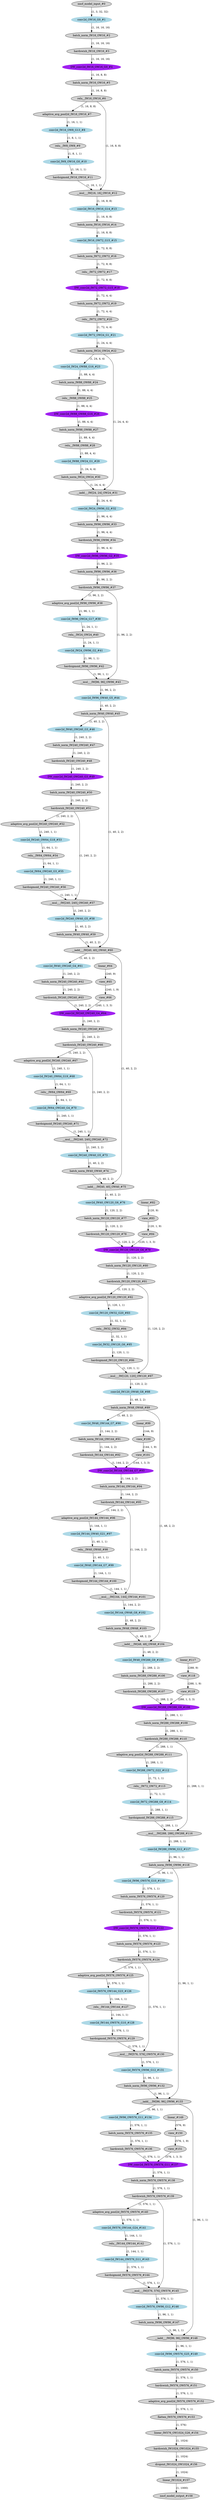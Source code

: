 strict digraph  {
"0 /nncf_model_input_0" [id=0, label="nncf_model_input_#0", style=filled, type=nncf_model_input];
"1 MobileNetV3/Sequential[features]/ConvBNActivation[0]/NNCFConv2d[0]/conv2d_0" [color=lightblue, id=1, label="conv2d_OW16_G0_#1", style=filled, type=conv2d];
"2 MobileNetV3/Sequential[features]/ConvBNActivation[0]/NNCFBatchNorm[1]/batch_norm_0" [id=2, label="batch_norm_IW16_OW16_#2", style=filled, type=batch_norm];
"3 MobileNetV3/Sequential[features]/ConvBNActivation[0]/Hardswish[2]/hardswish_0" [id=3, label="hardswish_IW16_OW16_#3", style=filled, type=hardswish];
"4 MobileNetV3/Sequential[features]/InvertedResidual[1]/Sequential[block]/ConvBNActivation[0]/NNCFConv2d[0]/conv2d_0" [color=purple, id=4, label="DW_conv2d_IW16_OW16_G0_#4", style=filled, type=conv2d];
"5 MobileNetV3/Sequential[features]/InvertedResidual[1]/Sequential[block]/ConvBNActivation[0]/NNCFBatchNorm[1]/batch_norm_0" [id=5, label="batch_norm_IW16_OW16_#5", style=filled, type=batch_norm];
"6 MobileNetV3/Sequential[features]/InvertedResidual[1]/Sequential[block]/ConvBNActivation[0]/ReLU[2]/relu__0" [id=6, label="relu__IW16_OW16_#6", style=filled, type=relu_];
"7 MobileNetV3/Sequential[features]/InvertedResidual[1]/Sequential[block]/SqueezeExcitation[1]/adaptive_avg_pool2d_0" [id=7, label="adaptive_avg_pool2d_IW16_OW16_#7", style=filled, type=adaptive_avg_pool2d];
"8 MobileNetV3/Sequential[features]/InvertedResidual[1]/Sequential[block]/SqueezeExcitation[1]/NNCFConv2d[fc1]/conv2d_0" [color=lightblue, id=8, label="conv2d_IW16_OW8_G13_#8", style=filled, type=conv2d];
"9 MobileNetV3/Sequential[features]/InvertedResidual[1]/Sequential[block]/SqueezeExcitation[1]/ReLU[relu]/relu__0" [id=9, label="relu__IW8_OW8_#9", style=filled, type=relu_];
"10 MobileNetV3/Sequential[features]/InvertedResidual[1]/Sequential[block]/SqueezeExcitation[1]/NNCFConv2d[fc2]/conv2d_0" [color=lightblue, id=10, label="conv2d_IW8_OW16_G0_#10", style=filled, type=conv2d];
"11 MobileNetV3/Sequential[features]/InvertedResidual[1]/Sequential[block]/SqueezeExcitation[1]/hardsigmoid_0" [id=11, label="hardsigmoid_IW16_OW16_#11", style=filled, type=hardsigmoid];
"12 MobileNetV3/Sequential[features]/InvertedResidual[1]/Sequential[block]/SqueezeExcitation[1]/__mul___0" [id=12, label="__mul___IW[16, 16]_OW16_#12", style=filled, type=__mul__];
"13 MobileNetV3/Sequential[features]/InvertedResidual[1]/Sequential[block]/ConvBNActivation[2]/NNCFConv2d[0]/conv2d_0" [color=lightblue, id=13, label="conv2d_IW16_OW16_G14_#13", style=filled, type=conv2d];
"14 MobileNetV3/Sequential[features]/InvertedResidual[1]/Sequential[block]/ConvBNActivation[2]/NNCFBatchNorm[1]/batch_norm_0" [id=14, label="batch_norm_IW16_OW16_#14", style=filled, type=batch_norm];
"15 MobileNetV3/Sequential[features]/InvertedResidual[2]/Sequential[block]/ConvBNActivation[0]/NNCFConv2d[0]/conv2d_0" [color=lightblue, id=15, label="conv2d_IW16_OW72_G15_#15", style=filled, type=conv2d];
"16 MobileNetV3/Sequential[features]/InvertedResidual[2]/Sequential[block]/ConvBNActivation[0]/NNCFBatchNorm[1]/batch_norm_0" [id=16, label="batch_norm_IW72_OW72_#16", style=filled, type=batch_norm];
"17 MobileNetV3/Sequential[features]/InvertedResidual[2]/Sequential[block]/ConvBNActivation[0]/ReLU[2]/relu__0" [id=17, label="relu__IW72_OW72_#17", style=filled, type=relu_];
"18 MobileNetV3/Sequential[features]/InvertedResidual[2]/Sequential[block]/ConvBNActivation[1]/NNCFConv2d[0]/conv2d_0" [color=purple, id=18, label="DW_conv2d_IW72_OW72_G15_#18", style=filled, type=conv2d];
"19 MobileNetV3/Sequential[features]/InvertedResidual[2]/Sequential[block]/ConvBNActivation[1]/NNCFBatchNorm[1]/batch_norm_0" [id=19, label="batch_norm_IW72_OW72_#19", style=filled, type=batch_norm];
"20 MobileNetV3/Sequential[features]/InvertedResidual[2]/Sequential[block]/ConvBNActivation[1]/ReLU[2]/relu__0" [id=20, label="relu__IW72_OW72_#20", style=filled, type=relu_];
"21 MobileNetV3/Sequential[features]/InvertedResidual[2]/Sequential[block]/ConvBNActivation[2]/NNCFConv2d[0]/conv2d_0" [color=lightblue, id=21, label="conv2d_IW72_OW24_G1_#21", style=filled, type=conv2d];
"22 MobileNetV3/Sequential[features]/InvertedResidual[2]/Sequential[block]/ConvBNActivation[2]/NNCFBatchNorm[1]/batch_norm_0" [id=22, label="batch_norm_IW24_OW24_#22", style=filled, type=batch_norm];
"23 MobileNetV3/Sequential[features]/InvertedResidual[3]/Sequential[block]/ConvBNActivation[0]/NNCFConv2d[0]/conv2d_0" [color=lightblue, id=23, label="conv2d_IW24_OW88_G16_#23", style=filled, type=conv2d];
"24 MobileNetV3/Sequential[features]/InvertedResidual[3]/Sequential[block]/ConvBNActivation[0]/NNCFBatchNorm[1]/batch_norm_0" [id=24, label="batch_norm_IW88_OW88_#24", style=filled, type=batch_norm];
"25 MobileNetV3/Sequential[features]/InvertedResidual[3]/Sequential[block]/ConvBNActivation[0]/ReLU[2]/relu__0" [id=25, label="relu__IW88_OW88_#25", style=filled, type=relu_];
"26 MobileNetV3/Sequential[features]/InvertedResidual[3]/Sequential[block]/ConvBNActivation[1]/NNCFConv2d[0]/conv2d_0" [color=purple, id=26, label="DW_conv2d_IW88_OW88_G16_#26", style=filled, type=conv2d];
"27 MobileNetV3/Sequential[features]/InvertedResidual[3]/Sequential[block]/ConvBNActivation[1]/NNCFBatchNorm[1]/batch_norm_0" [id=27, label="batch_norm_IW88_OW88_#27", style=filled, type=batch_norm];
"28 MobileNetV3/Sequential[features]/InvertedResidual[3]/Sequential[block]/ConvBNActivation[1]/ReLU[2]/relu__0" [id=28, label="relu__IW88_OW88_#28", style=filled, type=relu_];
"29 MobileNetV3/Sequential[features]/InvertedResidual[3]/Sequential[block]/ConvBNActivation[2]/NNCFConv2d[0]/conv2d_0" [color=lightblue, id=29, label="conv2d_IW88_OW24_G1_#29", style=filled, type=conv2d];
"30 MobileNetV3/Sequential[features]/InvertedResidual[3]/Sequential[block]/ConvBNActivation[2]/NNCFBatchNorm[1]/batch_norm_0" [id=30, label="batch_norm_IW24_OW24_#30", style=filled, type=batch_norm];
"31 MobileNetV3/Sequential[features]/InvertedResidual[3]/__iadd___0" [id=31, label="__iadd___IW[24, 24]_OW24_#31", style=filled, type=__iadd__];
"32 MobileNetV3/Sequential[features]/InvertedResidual[4]/Sequential[block]/ConvBNActivation[0]/NNCFConv2d[0]/conv2d_0" [color=lightblue, id=32, label="conv2d_IW24_OW96_G2_#32", style=filled, type=conv2d];
"33 MobileNetV3/Sequential[features]/InvertedResidual[4]/Sequential[block]/ConvBNActivation[0]/NNCFBatchNorm[1]/batch_norm_0" [id=33, label="batch_norm_IW96_OW96_#33", style=filled, type=batch_norm];
"34 MobileNetV3/Sequential[features]/InvertedResidual[4]/Sequential[block]/ConvBNActivation[0]/Hardswish[2]/hardswish_0" [id=34, label="hardswish_IW96_OW96_#34", style=filled, type=hardswish];
"35 MobileNetV3/Sequential[features]/InvertedResidual[4]/Sequential[block]/ConvBNActivation[1]/NNCFConv2d[0]/conv2d_0" [color=purple, id=35, label="DW_conv2d_IW96_OW96_G2_#35", style=filled, type=conv2d];
"36 MobileNetV3/Sequential[features]/InvertedResidual[4]/Sequential[block]/ConvBNActivation[1]/NNCFBatchNorm[1]/batch_norm_0" [id=36, label="batch_norm_IW96_OW96_#36", style=filled, type=batch_norm];
"37 MobileNetV3/Sequential[features]/InvertedResidual[4]/Sequential[block]/ConvBNActivation[1]/Hardswish[2]/hardswish_0" [id=37, label="hardswish_IW96_OW96_#37", style=filled, type=hardswish];
"38 MobileNetV3/Sequential[features]/InvertedResidual[4]/Sequential[block]/SqueezeExcitation[2]/adaptive_avg_pool2d_0" [id=38, label="adaptive_avg_pool2d_IW96_OW96_#38", style=filled, type=adaptive_avg_pool2d];
"39 MobileNetV3/Sequential[features]/InvertedResidual[4]/Sequential[block]/SqueezeExcitation[2]/NNCFConv2d[fc1]/conv2d_0" [color=lightblue, id=39, label="conv2d_IW96_OW24_G17_#39", style=filled, type=conv2d];
"40 MobileNetV3/Sequential[features]/InvertedResidual[4]/Sequential[block]/SqueezeExcitation[2]/ReLU[relu]/relu__0" [id=40, label="relu__IW24_OW24_#40", style=filled, type=relu_];
"41 MobileNetV3/Sequential[features]/InvertedResidual[4]/Sequential[block]/SqueezeExcitation[2]/NNCFConv2d[fc2]/conv2d_0" [color=lightblue, id=41, label="conv2d_IW24_OW96_G2_#41", style=filled, type=conv2d];
"42 MobileNetV3/Sequential[features]/InvertedResidual[4]/Sequential[block]/SqueezeExcitation[2]/hardsigmoid_0" [id=42, label="hardsigmoid_IW96_OW96_#42", style=filled, type=hardsigmoid];
"43 MobileNetV3/Sequential[features]/InvertedResidual[4]/Sequential[block]/SqueezeExcitation[2]/__mul___0" [id=43, label="__mul___IW[96, 96]_OW96_#43", style=filled, type=__mul__];
"44 MobileNetV3/Sequential[features]/InvertedResidual[4]/Sequential[block]/ConvBNActivation[3]/NNCFConv2d[0]/conv2d_0" [color=lightblue, id=44, label="conv2d_IW96_OW40_G5_#44", style=filled, type=conv2d];
"45 MobileNetV3/Sequential[features]/InvertedResidual[4]/Sequential[block]/ConvBNActivation[3]/NNCFBatchNorm[1]/batch_norm_0" [id=45, label="batch_norm_IW40_OW40_#45", style=filled, type=batch_norm];
"46 MobileNetV3/Sequential[features]/InvertedResidual[5]/Sequential[block]/ConvBNActivation[0]/NNCFConv2d[0]/conv2d_0" [color=lightblue, id=46, label="conv2d_IW40_OW240_G3_#46", style=filled, type=conv2d];
"47 MobileNetV3/Sequential[features]/InvertedResidual[5]/Sequential[block]/ConvBNActivation[0]/NNCFBatchNorm[1]/batch_norm_0" [id=47, label="batch_norm_IW240_OW240_#47", style=filled, type=batch_norm];
"48 MobileNetV3/Sequential[features]/InvertedResidual[5]/Sequential[block]/ConvBNActivation[0]/Hardswish[2]/hardswish_0" [id=48, label="hardswish_IW240_OW240_#48", style=filled, type=hardswish];
"49 MobileNetV3/Sequential[features]/InvertedResidual[5]/Sequential[block]/ConvBNActivation[1]/NNCFConv2d[0]/conv2d_0" [color=purple, id=49, label="DW_conv2d_IW240_OW240_G3_#49", style=filled, type=conv2d];
"50 MobileNetV3/Sequential[features]/InvertedResidual[5]/Sequential[block]/ConvBNActivation[1]/NNCFBatchNorm[1]/batch_norm_0" [id=50, label="batch_norm_IW240_OW240_#50", style=filled, type=batch_norm];
"51 MobileNetV3/Sequential[features]/InvertedResidual[5]/Sequential[block]/ConvBNActivation[1]/Hardswish[2]/hardswish_0" [id=51, label="hardswish_IW240_OW240_#51", style=filled, type=hardswish];
"52 MobileNetV3/Sequential[features]/InvertedResidual[5]/Sequential[block]/SqueezeExcitation[2]/adaptive_avg_pool2d_0" [id=52, label="adaptive_avg_pool2d_IW240_OW240_#52", style=filled, type=adaptive_avg_pool2d];
"53 MobileNetV3/Sequential[features]/InvertedResidual[5]/Sequential[block]/SqueezeExcitation[2]/NNCFConv2d[fc1]/conv2d_0" [color=lightblue, id=53, label="conv2d_IW240_OW64_G18_#53", style=filled, type=conv2d];
"54 MobileNetV3/Sequential[features]/InvertedResidual[5]/Sequential[block]/SqueezeExcitation[2]/ReLU[relu]/relu__0" [id=54, label="relu__IW64_OW64_#54", style=filled, type=relu_];
"55 MobileNetV3/Sequential[features]/InvertedResidual[5]/Sequential[block]/SqueezeExcitation[2]/NNCFConv2d[fc2]/conv2d_0" [color=lightblue, id=55, label="conv2d_IW64_OW240_G3_#55", style=filled, type=conv2d];
"56 MobileNetV3/Sequential[features]/InvertedResidual[5]/Sequential[block]/SqueezeExcitation[2]/hardsigmoid_0" [id=56, label="hardsigmoid_IW240_OW240_#56", style=filled, type=hardsigmoid];
"57 MobileNetV3/Sequential[features]/InvertedResidual[5]/Sequential[block]/SqueezeExcitation[2]/__mul___0" [id=57, label="__mul___IW[240, 240]_OW240_#57", style=filled, type=__mul__];
"58 MobileNetV3/Sequential[features]/InvertedResidual[5]/Sequential[block]/ConvBNActivation[3]/NNCFConv2d[0]/conv2d_0" [color=lightblue, id=58, label="conv2d_IW240_OW40_G5_#58", style=filled, type=conv2d];
"59 MobileNetV3/Sequential[features]/InvertedResidual[5]/Sequential[block]/ConvBNActivation[3]/NNCFBatchNorm[1]/batch_norm_0" [id=59, label="batch_norm_IW40_OW40_#59", style=filled, type=batch_norm];
"60 MobileNetV3/Sequential[features]/InvertedResidual[5]/__iadd___0" [id=60, label="__iadd___IW[40, 40]_OW40_#60", style=filled, type=__iadd__];
"61 MobileNetV3/Sequential[features]/InvertedResidual[6]/Sequential[block]/ConvBNActivation[0]/NNCFConv2d[0]/conv2d_0" [color=lightblue, id=61, label="conv2d_IW40_OW240_G4_#61", style=filled, type=conv2d];
"62 MobileNetV3/Sequential[features]/InvertedResidual[6]/Sequential[block]/ConvBNActivation[0]/NNCFBatchNorm[1]/batch_norm_0" [id=62, label="batch_norm_IW240_OW240_#62", style=filled, type=batch_norm];
"63 MobileNetV3/Sequential[features]/InvertedResidual[6]/Sequential[block]/ConvBNActivation[0]/Hardswish[2]/hardswish_0" [id=63, label="hardswish_IW240_OW240_#63", style=filled, type=hardswish];
"64 MobileNetV3/Sequential[features]/InvertedResidual[6]/Sequential[block]/ConvBNActivation[1]/NNCFConv2d[0]/ModuleDict[pre_ops]/UpdateWeight[3]/ElasticKernelConv2DOp[op]/linear_0" [id=64, label="linear_#64", style=filled, type=linear];
"65 MobileNetV3/Sequential[features]/InvertedResidual[6]/Sequential[block]/ConvBNActivation[1]/NNCFConv2d[0]/ModuleDict[pre_ops]/UpdateWeight[3]/ElasticKernelConv2DOp[op]/view_0" [id=65, label="view_#65", style=filled, type=view];
"66 MobileNetV3/Sequential[features]/InvertedResidual[6]/Sequential[block]/ConvBNActivation[1]/NNCFConv2d[0]/ModuleDict[pre_ops]/UpdateWeight[3]/ElasticKernelConv2DOp[op]/view_1" [id=66, label="view_#66", style=filled, type=view];
"67 MobileNetV3/Sequential[features]/InvertedResidual[6]/Sequential[block]/ConvBNActivation[1]/NNCFConv2d[0]/conv2d_0" [color=purple, id=67, label="DW_conv2d_IW240_OW240_G4_#64", style=filled, type=conv2d];
"68 MobileNetV3/Sequential[features]/InvertedResidual[6]/Sequential[block]/ConvBNActivation[1]/NNCFBatchNorm[1]/batch_norm_0" [id=68, label="batch_norm_IW240_OW240_#65", style=filled, type=batch_norm];
"69 MobileNetV3/Sequential[features]/InvertedResidual[6]/Sequential[block]/ConvBNActivation[1]/Hardswish[2]/hardswish_0" [id=69, label="hardswish_IW240_OW240_#66", style=filled, type=hardswish];
"70 MobileNetV3/Sequential[features]/InvertedResidual[6]/Sequential[block]/SqueezeExcitation[2]/adaptive_avg_pool2d_0" [id=70, label="adaptive_avg_pool2d_IW240_OW240_#67", style=filled, type=adaptive_avg_pool2d];
"71 MobileNetV3/Sequential[features]/InvertedResidual[6]/Sequential[block]/SqueezeExcitation[2]/NNCFConv2d[fc1]/conv2d_0" [color=lightblue, id=71, label="conv2d_IW240_OW64_G19_#68", style=filled, type=conv2d];
"72 MobileNetV3/Sequential[features]/InvertedResidual[6]/Sequential[block]/SqueezeExcitation[2]/ReLU[relu]/relu__0" [id=72, label="relu__IW64_OW64_#69", style=filled, type=relu_];
"73 MobileNetV3/Sequential[features]/InvertedResidual[6]/Sequential[block]/SqueezeExcitation[2]/NNCFConv2d[fc2]/conv2d_0" [color=lightblue, id=73, label="conv2d_IW64_OW240_G4_#70", style=filled, type=conv2d];
"74 MobileNetV3/Sequential[features]/InvertedResidual[6]/Sequential[block]/SqueezeExcitation[2]/hardsigmoid_0" [id=74, label="hardsigmoid_IW240_OW240_#71", style=filled, type=hardsigmoid];
"75 MobileNetV3/Sequential[features]/InvertedResidual[6]/Sequential[block]/SqueezeExcitation[2]/__mul___0" [id=75, label="__mul___IW[240, 240]_OW240_#72", style=filled, type=__mul__];
"76 MobileNetV3/Sequential[features]/InvertedResidual[6]/Sequential[block]/ConvBNActivation[3]/NNCFConv2d[0]/conv2d_0" [color=lightblue, id=76, label="conv2d_IW240_OW40_G5_#73", style=filled, type=conv2d];
"77 MobileNetV3/Sequential[features]/InvertedResidual[6]/Sequential[block]/ConvBNActivation[3]/NNCFBatchNorm[1]/batch_norm_0" [id=77, label="batch_norm_IW40_OW40_#74", style=filled, type=batch_norm];
"78 MobileNetV3/Sequential[features]/InvertedResidual[6]/__iadd___0" [id=78, label="__iadd___IW[40, 40]_OW40_#75", style=filled, type=__iadd__];
"79 MobileNetV3/Sequential[features]/InvertedResidual[7]/Sequential[block]/ConvBNActivation[0]/NNCFConv2d[0]/conv2d_0" [color=lightblue, id=79, label="conv2d_IW40_OW120_G6_#76", style=filled, type=conv2d];
"80 MobileNetV3/Sequential[features]/InvertedResidual[7]/Sequential[block]/ConvBNActivation[0]/NNCFBatchNorm[1]/batch_norm_0" [id=80, label="batch_norm_IW120_OW120_#77", style=filled, type=batch_norm];
"81 MobileNetV3/Sequential[features]/InvertedResidual[7]/Sequential[block]/ConvBNActivation[0]/Hardswish[2]/hardswish_0" [id=81, label="hardswish_IW120_OW120_#78", style=filled, type=hardswish];
"82 MobileNetV3/Sequential[features]/InvertedResidual[7]/Sequential[block]/ConvBNActivation[1]/NNCFConv2d[0]/ModuleDict[pre_ops]/UpdateWeight[3]/ElasticKernelConv2DOp[op]/linear_0" [id=82, label="linear_#82", style=filled, type=linear];
"83 MobileNetV3/Sequential[features]/InvertedResidual[7]/Sequential[block]/ConvBNActivation[1]/NNCFConv2d[0]/ModuleDict[pre_ops]/UpdateWeight[3]/ElasticKernelConv2DOp[op]/view_0" [id=83, label="view_#83", style=filled, type=view];
"84 MobileNetV3/Sequential[features]/InvertedResidual[7]/Sequential[block]/ConvBNActivation[1]/NNCFConv2d[0]/ModuleDict[pre_ops]/UpdateWeight[3]/ElasticKernelConv2DOp[op]/view_1" [id=84, label="view_#84", style=filled, type=view];
"85 MobileNetV3/Sequential[features]/InvertedResidual[7]/Sequential[block]/ConvBNActivation[1]/NNCFConv2d[0]/conv2d_0" [color=purple, id=85, label="DW_conv2d_IW120_OW120_G6_#79", style=filled, type=conv2d];
"86 MobileNetV3/Sequential[features]/InvertedResidual[7]/Sequential[block]/ConvBNActivation[1]/NNCFBatchNorm[1]/batch_norm_0" [id=86, label="batch_norm_IW120_OW120_#80", style=filled, type=batch_norm];
"87 MobileNetV3/Sequential[features]/InvertedResidual[7]/Sequential[block]/ConvBNActivation[1]/Hardswish[2]/hardswish_0" [id=87, label="hardswish_IW120_OW120_#81", style=filled, type=hardswish];
"88 MobileNetV3/Sequential[features]/InvertedResidual[7]/Sequential[block]/SqueezeExcitation[2]/adaptive_avg_pool2d_0" [id=88, label="adaptive_avg_pool2d_IW120_OW120_#82", style=filled, type=adaptive_avg_pool2d];
"89 MobileNetV3/Sequential[features]/InvertedResidual[7]/Sequential[block]/SqueezeExcitation[2]/NNCFConv2d[fc1]/conv2d_0" [color=lightblue, id=89, label="conv2d_IW120_OW32_G20_#83", style=filled, type=conv2d];
"90 MobileNetV3/Sequential[features]/InvertedResidual[7]/Sequential[block]/SqueezeExcitation[2]/ReLU[relu]/relu__0" [id=90, label="relu__IW32_OW32_#84", style=filled, type=relu_];
"91 MobileNetV3/Sequential[features]/InvertedResidual[7]/Sequential[block]/SqueezeExcitation[2]/NNCFConv2d[fc2]/conv2d_0" [color=lightblue, id=91, label="conv2d_IW32_OW120_G6_#85", style=filled, type=conv2d];
"92 MobileNetV3/Sequential[features]/InvertedResidual[7]/Sequential[block]/SqueezeExcitation[2]/hardsigmoid_0" [id=92, label="hardsigmoid_IW120_OW120_#86", style=filled, type=hardsigmoid];
"93 MobileNetV3/Sequential[features]/InvertedResidual[7]/Sequential[block]/SqueezeExcitation[2]/__mul___0" [id=93, label="__mul___IW[120, 120]_OW120_#87", style=filled, type=__mul__];
"94 MobileNetV3/Sequential[features]/InvertedResidual[7]/Sequential[block]/ConvBNActivation[3]/NNCFConv2d[0]/conv2d_0" [color=lightblue, id=94, label="conv2d_IW120_OW48_G8_#88", style=filled, type=conv2d];
"95 MobileNetV3/Sequential[features]/InvertedResidual[7]/Sequential[block]/ConvBNActivation[3]/NNCFBatchNorm[1]/batch_norm_0" [id=95, label="batch_norm_IW48_OW48_#89", style=filled, type=batch_norm];
"96 MobileNetV3/Sequential[features]/InvertedResidual[8]/Sequential[block]/ConvBNActivation[0]/NNCFConv2d[0]/conv2d_0" [color=lightblue, id=96, label="conv2d_IW48_OW144_G7_#90", style=filled, type=conv2d];
"97 MobileNetV3/Sequential[features]/InvertedResidual[8]/Sequential[block]/ConvBNActivation[0]/NNCFBatchNorm[1]/batch_norm_0" [id=97, label="batch_norm_IW144_OW144_#91", style=filled, type=batch_norm];
"98 MobileNetV3/Sequential[features]/InvertedResidual[8]/Sequential[block]/ConvBNActivation[0]/Hardswish[2]/hardswish_0" [id=98, label="hardswish_IW144_OW144_#92", style=filled, type=hardswish];
"99 MobileNetV3/Sequential[features]/InvertedResidual[8]/Sequential[block]/ConvBNActivation[1]/NNCFConv2d[0]/ModuleDict[pre_ops]/UpdateWeight[3]/ElasticKernelConv2DOp[op]/linear_0" [id=99, label="linear_#99", style=filled, type=linear];
"100 MobileNetV3/Sequential[features]/InvertedResidual[8]/Sequential[block]/ConvBNActivation[1]/NNCFConv2d[0]/ModuleDict[pre_ops]/UpdateWeight[3]/ElasticKernelConv2DOp[op]/view_0" [id=100, label="view_#100", style=filled, type=view];
"101 MobileNetV3/Sequential[features]/InvertedResidual[8]/Sequential[block]/ConvBNActivation[1]/NNCFConv2d[0]/ModuleDict[pre_ops]/UpdateWeight[3]/ElasticKernelConv2DOp[op]/view_1" [id=101, label="view_#101", style=filled, type=view];
"102 MobileNetV3/Sequential[features]/InvertedResidual[8]/Sequential[block]/ConvBNActivation[1]/NNCFConv2d[0]/conv2d_0" [color=purple, id=102, label="DW_conv2d_IW144_OW144_G7_#93", style=filled, type=conv2d];
"103 MobileNetV3/Sequential[features]/InvertedResidual[8]/Sequential[block]/ConvBNActivation[1]/NNCFBatchNorm[1]/batch_norm_0" [id=103, label="batch_norm_IW144_OW144_#94", style=filled, type=batch_norm];
"104 MobileNetV3/Sequential[features]/InvertedResidual[8]/Sequential[block]/ConvBNActivation[1]/Hardswish[2]/hardswish_0" [id=104, label="hardswish_IW144_OW144_#95", style=filled, type=hardswish];
"105 MobileNetV3/Sequential[features]/InvertedResidual[8]/Sequential[block]/SqueezeExcitation[2]/adaptive_avg_pool2d_0" [id=105, label="adaptive_avg_pool2d_IW144_OW144_#96", style=filled, type=adaptive_avg_pool2d];
"106 MobileNetV3/Sequential[features]/InvertedResidual[8]/Sequential[block]/SqueezeExcitation[2]/NNCFConv2d[fc1]/conv2d_0" [color=lightblue, id=106, label="conv2d_IW144_OW40_G21_#97", style=filled, type=conv2d];
"107 MobileNetV3/Sequential[features]/InvertedResidual[8]/Sequential[block]/SqueezeExcitation[2]/ReLU[relu]/relu__0" [id=107, label="relu__IW40_OW40_#98", style=filled, type=relu_];
"108 MobileNetV3/Sequential[features]/InvertedResidual[8]/Sequential[block]/SqueezeExcitation[2]/NNCFConv2d[fc2]/conv2d_0" [color=lightblue, id=108, label="conv2d_IW40_OW144_G7_#99", style=filled, type=conv2d];
"109 MobileNetV3/Sequential[features]/InvertedResidual[8]/Sequential[block]/SqueezeExcitation[2]/hardsigmoid_0" [id=109, label="hardsigmoid_IW144_OW144_#100", style=filled, type=hardsigmoid];
"110 MobileNetV3/Sequential[features]/InvertedResidual[8]/Sequential[block]/SqueezeExcitation[2]/__mul___0" [id=110, label="__mul___IW[144, 144]_OW144_#101", style=filled, type=__mul__];
"111 MobileNetV3/Sequential[features]/InvertedResidual[8]/Sequential[block]/ConvBNActivation[3]/NNCFConv2d[0]/conv2d_0" [color=lightblue, id=111, label="conv2d_IW144_OW48_G8_#102", style=filled, type=conv2d];
"112 MobileNetV3/Sequential[features]/InvertedResidual[8]/Sequential[block]/ConvBNActivation[3]/NNCFBatchNorm[1]/batch_norm_0" [id=112, label="batch_norm_IW48_OW48_#103", style=filled, type=batch_norm];
"113 MobileNetV3/Sequential[features]/InvertedResidual[8]/__iadd___0" [id=113, label="__iadd___IW[48, 48]_OW48_#104", style=filled, type=__iadd__];
"114 MobileNetV3/Sequential[features]/InvertedResidual[9]/Sequential[block]/ConvBNActivation[0]/NNCFConv2d[0]/conv2d_0" [color=lightblue, id=114, label="conv2d_IW48_OW288_G9_#105", style=filled, type=conv2d];
"115 MobileNetV3/Sequential[features]/InvertedResidual[9]/Sequential[block]/ConvBNActivation[0]/NNCFBatchNorm[1]/batch_norm_0" [id=115, label="batch_norm_IW288_OW288_#106", style=filled, type=batch_norm];
"116 MobileNetV3/Sequential[features]/InvertedResidual[9]/Sequential[block]/ConvBNActivation[0]/Hardswish[2]/hardswish_0" [id=116, label="hardswish_IW288_OW288_#107", style=filled, type=hardswish];
"117 MobileNetV3/Sequential[features]/InvertedResidual[9]/Sequential[block]/ConvBNActivation[1]/NNCFConv2d[0]/ModuleDict[pre_ops]/UpdateWeight[3]/ElasticKernelConv2DOp[op]/linear_0" [id=117, label="linear_#117", style=filled, type=linear];
"118 MobileNetV3/Sequential[features]/InvertedResidual[9]/Sequential[block]/ConvBNActivation[1]/NNCFConv2d[0]/ModuleDict[pre_ops]/UpdateWeight[3]/ElasticKernelConv2DOp[op]/view_0" [id=118, label="view_#118", style=filled, type=view];
"119 MobileNetV3/Sequential[features]/InvertedResidual[9]/Sequential[block]/ConvBNActivation[1]/NNCFConv2d[0]/ModuleDict[pre_ops]/UpdateWeight[3]/ElasticKernelConv2DOp[op]/view_1" [id=119, label="view_#119", style=filled, type=view];
"120 MobileNetV3/Sequential[features]/InvertedResidual[9]/Sequential[block]/ConvBNActivation[1]/NNCFConv2d[0]/conv2d_0" [color=purple, id=120, label="DW_conv2d_IW288_OW288_G9_#108", style=filled, type=conv2d];
"121 MobileNetV3/Sequential[features]/InvertedResidual[9]/Sequential[block]/ConvBNActivation[1]/NNCFBatchNorm[1]/batch_norm_0" [id=121, label="batch_norm_IW288_OW288_#109", style=filled, type=batch_norm];
"122 MobileNetV3/Sequential[features]/InvertedResidual[9]/Sequential[block]/ConvBNActivation[1]/Hardswish[2]/hardswish_0" [id=122, label="hardswish_IW288_OW288_#110", style=filled, type=hardswish];
"123 MobileNetV3/Sequential[features]/InvertedResidual[9]/Sequential[block]/SqueezeExcitation[2]/adaptive_avg_pool2d_0" [id=123, label="adaptive_avg_pool2d_IW288_OW288_#111", style=filled, type=adaptive_avg_pool2d];
"124 MobileNetV3/Sequential[features]/InvertedResidual[9]/Sequential[block]/SqueezeExcitation[2]/NNCFConv2d[fc1]/conv2d_0" [color=lightblue, id=124, label="conv2d_IW288_OW72_G22_#112", style=filled, type=conv2d];
"125 MobileNetV3/Sequential[features]/InvertedResidual[9]/Sequential[block]/SqueezeExcitation[2]/ReLU[relu]/relu__0" [id=125, label="relu__IW72_OW72_#113", style=filled, type=relu_];
"126 MobileNetV3/Sequential[features]/InvertedResidual[9]/Sequential[block]/SqueezeExcitation[2]/NNCFConv2d[fc2]/conv2d_0" [color=lightblue, id=126, label="conv2d_IW72_OW288_G9_#114", style=filled, type=conv2d];
"127 MobileNetV3/Sequential[features]/InvertedResidual[9]/Sequential[block]/SqueezeExcitation[2]/hardsigmoid_0" [id=127, label="hardsigmoid_IW288_OW288_#115", style=filled, type=hardsigmoid];
"128 MobileNetV3/Sequential[features]/InvertedResidual[9]/Sequential[block]/SqueezeExcitation[2]/__mul___0" [id=128, label="__mul___IW[288, 288]_OW288_#116", style=filled, type=__mul__];
"129 MobileNetV3/Sequential[features]/InvertedResidual[9]/Sequential[block]/ConvBNActivation[3]/NNCFConv2d[0]/conv2d_0" [color=lightblue, id=129, label="conv2d_IW288_OW96_G12_#117", style=filled, type=conv2d];
"130 MobileNetV3/Sequential[features]/InvertedResidual[9]/Sequential[block]/ConvBNActivation[3]/NNCFBatchNorm[1]/batch_norm_0" [id=130, label="batch_norm_IW96_OW96_#118", style=filled, type=batch_norm];
"131 MobileNetV3/Sequential[features]/InvertedResidual[10]/Sequential[block]/ConvBNActivation[0]/NNCFConv2d[0]/conv2d_0" [color=lightblue, id=131, label="conv2d_IW96_OW576_G10_#119", style=filled, type=conv2d];
"132 MobileNetV3/Sequential[features]/InvertedResidual[10]/Sequential[block]/ConvBNActivation[0]/NNCFBatchNorm[1]/batch_norm_0" [id=132, label="batch_norm_IW576_OW576_#120", style=filled, type=batch_norm];
"133 MobileNetV3/Sequential[features]/InvertedResidual[10]/Sequential[block]/ConvBNActivation[0]/Hardswish[2]/hardswish_0" [id=133, label="hardswish_IW576_OW576_#121", style=filled, type=hardswish];
"134 MobileNetV3/Sequential[features]/InvertedResidual[10]/Sequential[block]/ConvBNActivation[1]/NNCFConv2d[0]/conv2d_0" [color=purple, id=134, label="DW_conv2d_IW576_OW576_G10_#122", style=filled, type=conv2d];
"135 MobileNetV3/Sequential[features]/InvertedResidual[10]/Sequential[block]/ConvBNActivation[1]/NNCFBatchNorm[1]/batch_norm_0" [id=135, label="batch_norm_IW576_OW576_#123", style=filled, type=batch_norm];
"136 MobileNetV3/Sequential[features]/InvertedResidual[10]/Sequential[block]/ConvBNActivation[1]/Hardswish[2]/hardswish_0" [id=136, label="hardswish_IW576_OW576_#124", style=filled, type=hardswish];
"137 MobileNetV3/Sequential[features]/InvertedResidual[10]/Sequential[block]/SqueezeExcitation[2]/adaptive_avg_pool2d_0" [id=137, label="adaptive_avg_pool2d_IW576_OW576_#125", style=filled, type=adaptive_avg_pool2d];
"138 MobileNetV3/Sequential[features]/InvertedResidual[10]/Sequential[block]/SqueezeExcitation[2]/NNCFConv2d[fc1]/conv2d_0" [color=lightblue, id=138, label="conv2d_IW576_OW144_G23_#126", style=filled, type=conv2d];
"139 MobileNetV3/Sequential[features]/InvertedResidual[10]/Sequential[block]/SqueezeExcitation[2]/ReLU[relu]/relu__0" [id=139, label="relu__IW144_OW144_#127", style=filled, type=relu_];
"140 MobileNetV3/Sequential[features]/InvertedResidual[10]/Sequential[block]/SqueezeExcitation[2]/NNCFConv2d[fc2]/conv2d_0" [color=lightblue, id=140, label="conv2d_IW144_OW576_G10_#128", style=filled, type=conv2d];
"141 MobileNetV3/Sequential[features]/InvertedResidual[10]/Sequential[block]/SqueezeExcitation[2]/hardsigmoid_0" [id=141, label="hardsigmoid_IW576_OW576_#129", style=filled, type=hardsigmoid];
"142 MobileNetV3/Sequential[features]/InvertedResidual[10]/Sequential[block]/SqueezeExcitation[2]/__mul___0" [id=142, label="__mul___IW[576, 576]_OW576_#130", style=filled, type=__mul__];
"143 MobileNetV3/Sequential[features]/InvertedResidual[10]/Sequential[block]/ConvBNActivation[3]/NNCFConv2d[0]/conv2d_0" [color=lightblue, id=143, label="conv2d_IW576_OW96_G12_#131", style=filled, type=conv2d];
"144 MobileNetV3/Sequential[features]/InvertedResidual[10]/Sequential[block]/ConvBNActivation[3]/NNCFBatchNorm[1]/batch_norm_0" [id=144, label="batch_norm_IW96_OW96_#132", style=filled, type=batch_norm];
"145 MobileNetV3/Sequential[features]/InvertedResidual[10]/__iadd___0" [id=145, label="__iadd___IW[96, 96]_OW96_#133", style=filled, type=__iadd__];
"146 MobileNetV3/Sequential[features]/InvertedResidual[11]/Sequential[block]/ConvBNActivation[0]/NNCFConv2d[0]/conv2d_0" [color=lightblue, id=146, label="conv2d_IW96_OW576_G11_#134", style=filled, type=conv2d];
"147 MobileNetV3/Sequential[features]/InvertedResidual[11]/Sequential[block]/ConvBNActivation[0]/NNCFBatchNorm[1]/batch_norm_0" [id=147, label="batch_norm_IW576_OW576_#135", style=filled, type=batch_norm];
"148 MobileNetV3/Sequential[features]/InvertedResidual[11]/Sequential[block]/ConvBNActivation[0]/Hardswish[2]/hardswish_0" [id=148, label="hardswish_IW576_OW576_#136", style=filled, type=hardswish];
"149 MobileNetV3/Sequential[features]/InvertedResidual[11]/Sequential[block]/ConvBNActivation[1]/NNCFConv2d[0]/ModuleDict[pre_ops]/UpdateWeight[3]/ElasticKernelConv2DOp[op]/linear_0" [id=149, label="linear_#149", style=filled, type=linear];
"150 MobileNetV3/Sequential[features]/InvertedResidual[11]/Sequential[block]/ConvBNActivation[1]/NNCFConv2d[0]/ModuleDict[pre_ops]/UpdateWeight[3]/ElasticKernelConv2DOp[op]/view_0" [id=150, label="view_#150", style=filled, type=view];
"151 MobileNetV3/Sequential[features]/InvertedResidual[11]/Sequential[block]/ConvBNActivation[1]/NNCFConv2d[0]/ModuleDict[pre_ops]/UpdateWeight[3]/ElasticKernelConv2DOp[op]/view_1" [id=151, label="view_#151", style=filled, type=view];
"152 MobileNetV3/Sequential[features]/InvertedResidual[11]/Sequential[block]/ConvBNActivation[1]/NNCFConv2d[0]/conv2d_0" [color=purple, id=152, label="DW_conv2d_IW576_OW576_G11_#137", style=filled, type=conv2d];
"153 MobileNetV3/Sequential[features]/InvertedResidual[11]/Sequential[block]/ConvBNActivation[1]/NNCFBatchNorm[1]/batch_norm_0" [id=153, label="batch_norm_IW576_OW576_#138", style=filled, type=batch_norm];
"154 MobileNetV3/Sequential[features]/InvertedResidual[11]/Sequential[block]/ConvBNActivation[1]/Hardswish[2]/hardswish_0" [id=154, label="hardswish_IW576_OW576_#139", style=filled, type=hardswish];
"155 MobileNetV3/Sequential[features]/InvertedResidual[11]/Sequential[block]/SqueezeExcitation[2]/adaptive_avg_pool2d_0" [id=155, label="adaptive_avg_pool2d_IW576_OW576_#140", style=filled, type=adaptive_avg_pool2d];
"156 MobileNetV3/Sequential[features]/InvertedResidual[11]/Sequential[block]/SqueezeExcitation[2]/NNCFConv2d[fc1]/conv2d_0" [color=lightblue, id=156, label="conv2d_IW576_OW144_G24_#141", style=filled, type=conv2d];
"157 MobileNetV3/Sequential[features]/InvertedResidual[11]/Sequential[block]/SqueezeExcitation[2]/ReLU[relu]/relu__0" [id=157, label="relu__IW144_OW144_#142", style=filled, type=relu_];
"158 MobileNetV3/Sequential[features]/InvertedResidual[11]/Sequential[block]/SqueezeExcitation[2]/NNCFConv2d[fc2]/conv2d_0" [color=lightblue, id=158, label="conv2d_IW144_OW576_G11_#143", style=filled, type=conv2d];
"159 MobileNetV3/Sequential[features]/InvertedResidual[11]/Sequential[block]/SqueezeExcitation[2]/hardsigmoid_0" [id=159, label="hardsigmoid_IW576_OW576_#144", style=filled, type=hardsigmoid];
"160 MobileNetV3/Sequential[features]/InvertedResidual[11]/Sequential[block]/SqueezeExcitation[2]/__mul___0" [id=160, label="__mul___IW[576, 576]_OW576_#145", style=filled, type=__mul__];
"161 MobileNetV3/Sequential[features]/InvertedResidual[11]/Sequential[block]/ConvBNActivation[3]/NNCFConv2d[0]/conv2d_0" [color=lightblue, id=161, label="conv2d_IW576_OW96_G12_#146", style=filled, type=conv2d];
"162 MobileNetV3/Sequential[features]/InvertedResidual[11]/Sequential[block]/ConvBNActivation[3]/NNCFBatchNorm[1]/batch_norm_0" [id=162, label="batch_norm_IW96_OW96_#147", style=filled, type=batch_norm];
"163 MobileNetV3/Sequential[features]/InvertedResidual[11]/__iadd___0" [id=163, label="__iadd___IW[96, 96]_OW96_#148", style=filled, type=__iadd__];
"164 MobileNetV3/Sequential[features]/ConvBNActivation[12]/NNCFConv2d[0]/conv2d_0" [color=lightblue, id=164, label="conv2d_IW96_OW576_G25_#149", style=filled, type=conv2d];
"165 MobileNetV3/Sequential[features]/ConvBNActivation[12]/NNCFBatchNorm[1]/batch_norm_0" [id=165, label="batch_norm_IW576_OW576_#150", style=filled, type=batch_norm];
"166 MobileNetV3/Sequential[features]/ConvBNActivation[12]/Hardswish[2]/hardswish_0" [id=166, label="hardswish_IW576_OW576_#151", style=filled, type=hardswish];
"167 MobileNetV3/AdaptiveAvgPool2d[avgpool]/adaptive_avg_pool2d_0" [id=167, label="adaptive_avg_pool2d_IW576_OW576_#152", style=filled, type=adaptive_avg_pool2d];
"168 MobileNetV3/flatten_0" [id=168, label="flatten_IW576_OW576_#153", style=filled, type=flatten];
"169 MobileNetV3/Sequential[classifier]/NNCFLinear[0]/linear_0" [id=169, label="linear_IW576_OW1024_G26_#154", style=filled, type=linear];
"170 MobileNetV3/Sequential[classifier]/Hardswish[1]/hardswish_0" [id=170, label="hardswish_IW1024_OW1024_#155", style=filled, type=hardswish];
"171 MobileNetV3/Sequential[classifier]/Dropout[2]/dropout_0" [id=171, label="dropout_IW1024_OW1024_#156", style=filled, type=dropout];
"172 MobileNetV3/Sequential[classifier]/NNCFLinear[3]/linear_0" [id=172, label="linear_IW1024_#157", style=filled, type=linear];
"173 /nncf_model_output_0" [id=173, label="nncf_model_output_#158", style=filled, type=nncf_model_output];
"0 /nncf_model_input_0" -> "1 MobileNetV3/Sequential[features]/ConvBNActivation[0]/NNCFConv2d[0]/conv2d_0"  [label="(1, 3, 32, 32)", style=solid];
"1 MobileNetV3/Sequential[features]/ConvBNActivation[0]/NNCFConv2d[0]/conv2d_0" -> "2 MobileNetV3/Sequential[features]/ConvBNActivation[0]/NNCFBatchNorm[1]/batch_norm_0"  [label="(1, 16, 16, 16)", style=solid];
"2 MobileNetV3/Sequential[features]/ConvBNActivation[0]/NNCFBatchNorm[1]/batch_norm_0" -> "3 MobileNetV3/Sequential[features]/ConvBNActivation[0]/Hardswish[2]/hardswish_0"  [label="(1, 16, 16, 16)", style=solid];
"3 MobileNetV3/Sequential[features]/ConvBNActivation[0]/Hardswish[2]/hardswish_0" -> "4 MobileNetV3/Sequential[features]/InvertedResidual[1]/Sequential[block]/ConvBNActivation[0]/NNCFConv2d[0]/conv2d_0"  [label="(1, 16, 16, 16)", style=solid];
"4 MobileNetV3/Sequential[features]/InvertedResidual[1]/Sequential[block]/ConvBNActivation[0]/NNCFConv2d[0]/conv2d_0" -> "5 MobileNetV3/Sequential[features]/InvertedResidual[1]/Sequential[block]/ConvBNActivation[0]/NNCFBatchNorm[1]/batch_norm_0"  [label="(1, 16, 8, 8)", style=solid];
"5 MobileNetV3/Sequential[features]/InvertedResidual[1]/Sequential[block]/ConvBNActivation[0]/NNCFBatchNorm[1]/batch_norm_0" -> "6 MobileNetV3/Sequential[features]/InvertedResidual[1]/Sequential[block]/ConvBNActivation[0]/ReLU[2]/relu__0"  [label="(1, 16, 8, 8)", style=solid];
"6 MobileNetV3/Sequential[features]/InvertedResidual[1]/Sequential[block]/ConvBNActivation[0]/ReLU[2]/relu__0" -> "7 MobileNetV3/Sequential[features]/InvertedResidual[1]/Sequential[block]/SqueezeExcitation[1]/adaptive_avg_pool2d_0"  [label="(1, 16, 8, 8)", style=solid];
"7 MobileNetV3/Sequential[features]/InvertedResidual[1]/Sequential[block]/SqueezeExcitation[1]/adaptive_avg_pool2d_0" -> "8 MobileNetV3/Sequential[features]/InvertedResidual[1]/Sequential[block]/SqueezeExcitation[1]/NNCFConv2d[fc1]/conv2d_0"  [label="(1, 16, 1, 1)", style=solid];
"8 MobileNetV3/Sequential[features]/InvertedResidual[1]/Sequential[block]/SqueezeExcitation[1]/NNCFConv2d[fc1]/conv2d_0" -> "9 MobileNetV3/Sequential[features]/InvertedResidual[1]/Sequential[block]/SqueezeExcitation[1]/ReLU[relu]/relu__0"  [label="(1, 8, 1, 1)", style=solid];
"6 MobileNetV3/Sequential[features]/InvertedResidual[1]/Sequential[block]/ConvBNActivation[0]/ReLU[2]/relu__0" -> "12 MobileNetV3/Sequential[features]/InvertedResidual[1]/Sequential[block]/SqueezeExcitation[1]/__mul___0"  [label="(1, 16, 8, 8)", style=solid];
"9 MobileNetV3/Sequential[features]/InvertedResidual[1]/Sequential[block]/SqueezeExcitation[1]/ReLU[relu]/relu__0" -> "10 MobileNetV3/Sequential[features]/InvertedResidual[1]/Sequential[block]/SqueezeExcitation[1]/NNCFConv2d[fc2]/conv2d_0"  [label="(1, 8, 1, 1)", style=solid];
"10 MobileNetV3/Sequential[features]/InvertedResidual[1]/Sequential[block]/SqueezeExcitation[1]/NNCFConv2d[fc2]/conv2d_0" -> "11 MobileNetV3/Sequential[features]/InvertedResidual[1]/Sequential[block]/SqueezeExcitation[1]/hardsigmoid_0"  [label="(1, 16, 1, 1)", style=solid];
"11 MobileNetV3/Sequential[features]/InvertedResidual[1]/Sequential[block]/SqueezeExcitation[1]/hardsigmoid_0" -> "12 MobileNetV3/Sequential[features]/InvertedResidual[1]/Sequential[block]/SqueezeExcitation[1]/__mul___0"  [label="(1, 16, 1, 1)", style=solid];
"12 MobileNetV3/Sequential[features]/InvertedResidual[1]/Sequential[block]/SqueezeExcitation[1]/__mul___0" -> "13 MobileNetV3/Sequential[features]/InvertedResidual[1]/Sequential[block]/ConvBNActivation[2]/NNCFConv2d[0]/conv2d_0"  [label="(1, 16, 8, 8)", style=solid];
"13 MobileNetV3/Sequential[features]/InvertedResidual[1]/Sequential[block]/ConvBNActivation[2]/NNCFConv2d[0]/conv2d_0" -> "14 MobileNetV3/Sequential[features]/InvertedResidual[1]/Sequential[block]/ConvBNActivation[2]/NNCFBatchNorm[1]/batch_norm_0"  [label="(1, 16, 8, 8)", style=solid];
"14 MobileNetV3/Sequential[features]/InvertedResidual[1]/Sequential[block]/ConvBNActivation[2]/NNCFBatchNorm[1]/batch_norm_0" -> "15 MobileNetV3/Sequential[features]/InvertedResidual[2]/Sequential[block]/ConvBNActivation[0]/NNCFConv2d[0]/conv2d_0"  [label="(1, 16, 8, 8)", style=solid];
"15 MobileNetV3/Sequential[features]/InvertedResidual[2]/Sequential[block]/ConvBNActivation[0]/NNCFConv2d[0]/conv2d_0" -> "16 MobileNetV3/Sequential[features]/InvertedResidual[2]/Sequential[block]/ConvBNActivation[0]/NNCFBatchNorm[1]/batch_norm_0"  [label="(1, 72, 8, 8)", style=solid];
"16 MobileNetV3/Sequential[features]/InvertedResidual[2]/Sequential[block]/ConvBNActivation[0]/NNCFBatchNorm[1]/batch_norm_0" -> "17 MobileNetV3/Sequential[features]/InvertedResidual[2]/Sequential[block]/ConvBNActivation[0]/ReLU[2]/relu__0"  [label="(1, 72, 8, 8)", style=solid];
"17 MobileNetV3/Sequential[features]/InvertedResidual[2]/Sequential[block]/ConvBNActivation[0]/ReLU[2]/relu__0" -> "18 MobileNetV3/Sequential[features]/InvertedResidual[2]/Sequential[block]/ConvBNActivation[1]/NNCFConv2d[0]/conv2d_0"  [label="(1, 72, 8, 8)", style=solid];
"18 MobileNetV3/Sequential[features]/InvertedResidual[2]/Sequential[block]/ConvBNActivation[1]/NNCFConv2d[0]/conv2d_0" -> "19 MobileNetV3/Sequential[features]/InvertedResidual[2]/Sequential[block]/ConvBNActivation[1]/NNCFBatchNorm[1]/batch_norm_0"  [label="(1, 72, 4, 4)", style=solid];
"19 MobileNetV3/Sequential[features]/InvertedResidual[2]/Sequential[block]/ConvBNActivation[1]/NNCFBatchNorm[1]/batch_norm_0" -> "20 MobileNetV3/Sequential[features]/InvertedResidual[2]/Sequential[block]/ConvBNActivation[1]/ReLU[2]/relu__0"  [label="(1, 72, 4, 4)", style=solid];
"20 MobileNetV3/Sequential[features]/InvertedResidual[2]/Sequential[block]/ConvBNActivation[1]/ReLU[2]/relu__0" -> "21 MobileNetV3/Sequential[features]/InvertedResidual[2]/Sequential[block]/ConvBNActivation[2]/NNCFConv2d[0]/conv2d_0"  [label="(1, 72, 4, 4)", style=solid];
"21 MobileNetV3/Sequential[features]/InvertedResidual[2]/Sequential[block]/ConvBNActivation[2]/NNCFConv2d[0]/conv2d_0" -> "22 MobileNetV3/Sequential[features]/InvertedResidual[2]/Sequential[block]/ConvBNActivation[2]/NNCFBatchNorm[1]/batch_norm_0"  [label="(1, 24, 4, 4)", style=solid];
"22 MobileNetV3/Sequential[features]/InvertedResidual[2]/Sequential[block]/ConvBNActivation[2]/NNCFBatchNorm[1]/batch_norm_0" -> "23 MobileNetV3/Sequential[features]/InvertedResidual[3]/Sequential[block]/ConvBNActivation[0]/NNCFConv2d[0]/conv2d_0"  [label="(1, 24, 4, 4)", style=solid];
"22 MobileNetV3/Sequential[features]/InvertedResidual[2]/Sequential[block]/ConvBNActivation[2]/NNCFBatchNorm[1]/batch_norm_0" -> "31 MobileNetV3/Sequential[features]/InvertedResidual[3]/__iadd___0"  [label="(1, 24, 4, 4)", style=solid];
"23 MobileNetV3/Sequential[features]/InvertedResidual[3]/Sequential[block]/ConvBNActivation[0]/NNCFConv2d[0]/conv2d_0" -> "24 MobileNetV3/Sequential[features]/InvertedResidual[3]/Sequential[block]/ConvBNActivation[0]/NNCFBatchNorm[1]/batch_norm_0"  [label="(1, 88, 4, 4)", style=solid];
"24 MobileNetV3/Sequential[features]/InvertedResidual[3]/Sequential[block]/ConvBNActivation[0]/NNCFBatchNorm[1]/batch_norm_0" -> "25 MobileNetV3/Sequential[features]/InvertedResidual[3]/Sequential[block]/ConvBNActivation[0]/ReLU[2]/relu__0"  [label="(1, 88, 4, 4)", style=solid];
"25 MobileNetV3/Sequential[features]/InvertedResidual[3]/Sequential[block]/ConvBNActivation[0]/ReLU[2]/relu__0" -> "26 MobileNetV3/Sequential[features]/InvertedResidual[3]/Sequential[block]/ConvBNActivation[1]/NNCFConv2d[0]/conv2d_0"  [label="(1, 88, 4, 4)", style=solid];
"26 MobileNetV3/Sequential[features]/InvertedResidual[3]/Sequential[block]/ConvBNActivation[1]/NNCFConv2d[0]/conv2d_0" -> "27 MobileNetV3/Sequential[features]/InvertedResidual[3]/Sequential[block]/ConvBNActivation[1]/NNCFBatchNorm[1]/batch_norm_0"  [label="(1, 88, 4, 4)", style=solid];
"27 MobileNetV3/Sequential[features]/InvertedResidual[3]/Sequential[block]/ConvBNActivation[1]/NNCFBatchNorm[1]/batch_norm_0" -> "28 MobileNetV3/Sequential[features]/InvertedResidual[3]/Sequential[block]/ConvBNActivation[1]/ReLU[2]/relu__0"  [label="(1, 88, 4, 4)", style=solid];
"28 MobileNetV3/Sequential[features]/InvertedResidual[3]/Sequential[block]/ConvBNActivation[1]/ReLU[2]/relu__0" -> "29 MobileNetV3/Sequential[features]/InvertedResidual[3]/Sequential[block]/ConvBNActivation[2]/NNCFConv2d[0]/conv2d_0"  [label="(1, 88, 4, 4)", style=solid];
"29 MobileNetV3/Sequential[features]/InvertedResidual[3]/Sequential[block]/ConvBNActivation[2]/NNCFConv2d[0]/conv2d_0" -> "30 MobileNetV3/Sequential[features]/InvertedResidual[3]/Sequential[block]/ConvBNActivation[2]/NNCFBatchNorm[1]/batch_norm_0"  [label="(1, 24, 4, 4)", style=solid];
"30 MobileNetV3/Sequential[features]/InvertedResidual[3]/Sequential[block]/ConvBNActivation[2]/NNCFBatchNorm[1]/batch_norm_0" -> "31 MobileNetV3/Sequential[features]/InvertedResidual[3]/__iadd___0"  [label="(1, 24, 4, 4)", style=solid];
"31 MobileNetV3/Sequential[features]/InvertedResidual[3]/__iadd___0" -> "32 MobileNetV3/Sequential[features]/InvertedResidual[4]/Sequential[block]/ConvBNActivation[0]/NNCFConv2d[0]/conv2d_0"  [label="(1, 24, 4, 4)", style=solid];
"32 MobileNetV3/Sequential[features]/InvertedResidual[4]/Sequential[block]/ConvBNActivation[0]/NNCFConv2d[0]/conv2d_0" -> "33 MobileNetV3/Sequential[features]/InvertedResidual[4]/Sequential[block]/ConvBNActivation[0]/NNCFBatchNorm[1]/batch_norm_0"  [label="(1, 96, 4, 4)", style=solid];
"33 MobileNetV3/Sequential[features]/InvertedResidual[4]/Sequential[block]/ConvBNActivation[0]/NNCFBatchNorm[1]/batch_norm_0" -> "34 MobileNetV3/Sequential[features]/InvertedResidual[4]/Sequential[block]/ConvBNActivation[0]/Hardswish[2]/hardswish_0"  [label="(1, 96, 4, 4)", style=solid];
"34 MobileNetV3/Sequential[features]/InvertedResidual[4]/Sequential[block]/ConvBNActivation[0]/Hardswish[2]/hardswish_0" -> "35 MobileNetV3/Sequential[features]/InvertedResidual[4]/Sequential[block]/ConvBNActivation[1]/NNCFConv2d[0]/conv2d_0"  [label="(1, 96, 4, 4)", style=solid];
"35 MobileNetV3/Sequential[features]/InvertedResidual[4]/Sequential[block]/ConvBNActivation[1]/NNCFConv2d[0]/conv2d_0" -> "36 MobileNetV3/Sequential[features]/InvertedResidual[4]/Sequential[block]/ConvBNActivation[1]/NNCFBatchNorm[1]/batch_norm_0"  [label="(1, 96, 2, 2)", style=solid];
"36 MobileNetV3/Sequential[features]/InvertedResidual[4]/Sequential[block]/ConvBNActivation[1]/NNCFBatchNorm[1]/batch_norm_0" -> "37 MobileNetV3/Sequential[features]/InvertedResidual[4]/Sequential[block]/ConvBNActivation[1]/Hardswish[2]/hardswish_0"  [label="(1, 96, 2, 2)", style=solid];
"37 MobileNetV3/Sequential[features]/InvertedResidual[4]/Sequential[block]/ConvBNActivation[1]/Hardswish[2]/hardswish_0" -> "38 MobileNetV3/Sequential[features]/InvertedResidual[4]/Sequential[block]/SqueezeExcitation[2]/adaptive_avg_pool2d_0"  [label="(1, 96, 2, 2)", style=solid];
"37 MobileNetV3/Sequential[features]/InvertedResidual[4]/Sequential[block]/ConvBNActivation[1]/Hardswish[2]/hardswish_0" -> "43 MobileNetV3/Sequential[features]/InvertedResidual[4]/Sequential[block]/SqueezeExcitation[2]/__mul___0"  [label="(1, 96, 2, 2)", style=solid];
"38 MobileNetV3/Sequential[features]/InvertedResidual[4]/Sequential[block]/SqueezeExcitation[2]/adaptive_avg_pool2d_0" -> "39 MobileNetV3/Sequential[features]/InvertedResidual[4]/Sequential[block]/SqueezeExcitation[2]/NNCFConv2d[fc1]/conv2d_0"  [label="(1, 96, 1, 1)", style=solid];
"39 MobileNetV3/Sequential[features]/InvertedResidual[4]/Sequential[block]/SqueezeExcitation[2]/NNCFConv2d[fc1]/conv2d_0" -> "40 MobileNetV3/Sequential[features]/InvertedResidual[4]/Sequential[block]/SqueezeExcitation[2]/ReLU[relu]/relu__0"  [label="(1, 24, 1, 1)", style=solid];
"40 MobileNetV3/Sequential[features]/InvertedResidual[4]/Sequential[block]/SqueezeExcitation[2]/ReLU[relu]/relu__0" -> "41 MobileNetV3/Sequential[features]/InvertedResidual[4]/Sequential[block]/SqueezeExcitation[2]/NNCFConv2d[fc2]/conv2d_0"  [label="(1, 24, 1, 1)", style=solid];
"41 MobileNetV3/Sequential[features]/InvertedResidual[4]/Sequential[block]/SqueezeExcitation[2]/NNCFConv2d[fc2]/conv2d_0" -> "42 MobileNetV3/Sequential[features]/InvertedResidual[4]/Sequential[block]/SqueezeExcitation[2]/hardsigmoid_0"  [label="(1, 96, 1, 1)", style=solid];
"42 MobileNetV3/Sequential[features]/InvertedResidual[4]/Sequential[block]/SqueezeExcitation[2]/hardsigmoid_0" -> "43 MobileNetV3/Sequential[features]/InvertedResidual[4]/Sequential[block]/SqueezeExcitation[2]/__mul___0"  [label="(1, 96, 1, 1)", style=solid];
"43 MobileNetV3/Sequential[features]/InvertedResidual[4]/Sequential[block]/SqueezeExcitation[2]/__mul___0" -> "44 MobileNetV3/Sequential[features]/InvertedResidual[4]/Sequential[block]/ConvBNActivation[3]/NNCFConv2d[0]/conv2d_0"  [label="(1, 96, 2, 2)", style=solid];
"44 MobileNetV3/Sequential[features]/InvertedResidual[4]/Sequential[block]/ConvBNActivation[3]/NNCFConv2d[0]/conv2d_0" -> "45 MobileNetV3/Sequential[features]/InvertedResidual[4]/Sequential[block]/ConvBNActivation[3]/NNCFBatchNorm[1]/batch_norm_0"  [label="(1, 40, 2, 2)", style=solid];
"45 MobileNetV3/Sequential[features]/InvertedResidual[4]/Sequential[block]/ConvBNActivation[3]/NNCFBatchNorm[1]/batch_norm_0" -> "46 MobileNetV3/Sequential[features]/InvertedResidual[5]/Sequential[block]/ConvBNActivation[0]/NNCFConv2d[0]/conv2d_0"  [label="(1, 40, 2, 2)", style=solid];
"45 MobileNetV3/Sequential[features]/InvertedResidual[4]/Sequential[block]/ConvBNActivation[3]/NNCFBatchNorm[1]/batch_norm_0" -> "60 MobileNetV3/Sequential[features]/InvertedResidual[5]/__iadd___0"  [label="(1, 40, 2, 2)", style=solid];
"46 MobileNetV3/Sequential[features]/InvertedResidual[5]/Sequential[block]/ConvBNActivation[0]/NNCFConv2d[0]/conv2d_0" -> "47 MobileNetV3/Sequential[features]/InvertedResidual[5]/Sequential[block]/ConvBNActivation[0]/NNCFBatchNorm[1]/batch_norm_0"  [label="(1, 240, 2, 2)", style=solid];
"47 MobileNetV3/Sequential[features]/InvertedResidual[5]/Sequential[block]/ConvBNActivation[0]/NNCFBatchNorm[1]/batch_norm_0" -> "48 MobileNetV3/Sequential[features]/InvertedResidual[5]/Sequential[block]/ConvBNActivation[0]/Hardswish[2]/hardswish_0"  [label="(1, 240, 2, 2)", style=solid];
"48 MobileNetV3/Sequential[features]/InvertedResidual[5]/Sequential[block]/ConvBNActivation[0]/Hardswish[2]/hardswish_0" -> "49 MobileNetV3/Sequential[features]/InvertedResidual[5]/Sequential[block]/ConvBNActivation[1]/NNCFConv2d[0]/conv2d_0"  [label="(1, 240, 2, 2)", style=solid];
"49 MobileNetV3/Sequential[features]/InvertedResidual[5]/Sequential[block]/ConvBNActivation[1]/NNCFConv2d[0]/conv2d_0" -> "50 MobileNetV3/Sequential[features]/InvertedResidual[5]/Sequential[block]/ConvBNActivation[1]/NNCFBatchNorm[1]/batch_norm_0"  [label="(1, 240, 2, 2)", style=solid];
"50 MobileNetV3/Sequential[features]/InvertedResidual[5]/Sequential[block]/ConvBNActivation[1]/NNCFBatchNorm[1]/batch_norm_0" -> "51 MobileNetV3/Sequential[features]/InvertedResidual[5]/Sequential[block]/ConvBNActivation[1]/Hardswish[2]/hardswish_0"  [label="(1, 240, 2, 2)", style=solid];
"51 MobileNetV3/Sequential[features]/InvertedResidual[5]/Sequential[block]/ConvBNActivation[1]/Hardswish[2]/hardswish_0" -> "52 MobileNetV3/Sequential[features]/InvertedResidual[5]/Sequential[block]/SqueezeExcitation[2]/adaptive_avg_pool2d_0"  [label="(1, 240, 2, 2)", style=solid];
"51 MobileNetV3/Sequential[features]/InvertedResidual[5]/Sequential[block]/ConvBNActivation[1]/Hardswish[2]/hardswish_0" -> "57 MobileNetV3/Sequential[features]/InvertedResidual[5]/Sequential[block]/SqueezeExcitation[2]/__mul___0"  [label="(1, 240, 2, 2)", style=solid];
"52 MobileNetV3/Sequential[features]/InvertedResidual[5]/Sequential[block]/SqueezeExcitation[2]/adaptive_avg_pool2d_0" -> "53 MobileNetV3/Sequential[features]/InvertedResidual[5]/Sequential[block]/SqueezeExcitation[2]/NNCFConv2d[fc1]/conv2d_0"  [label="(1, 240, 1, 1)", style=solid];
"53 MobileNetV3/Sequential[features]/InvertedResidual[5]/Sequential[block]/SqueezeExcitation[2]/NNCFConv2d[fc1]/conv2d_0" -> "54 MobileNetV3/Sequential[features]/InvertedResidual[5]/Sequential[block]/SqueezeExcitation[2]/ReLU[relu]/relu__0"  [label="(1, 64, 1, 1)", style=solid];
"54 MobileNetV3/Sequential[features]/InvertedResidual[5]/Sequential[block]/SqueezeExcitation[2]/ReLU[relu]/relu__0" -> "55 MobileNetV3/Sequential[features]/InvertedResidual[5]/Sequential[block]/SqueezeExcitation[2]/NNCFConv2d[fc2]/conv2d_0"  [label="(1, 64, 1, 1)", style=solid];
"55 MobileNetV3/Sequential[features]/InvertedResidual[5]/Sequential[block]/SqueezeExcitation[2]/NNCFConv2d[fc2]/conv2d_0" -> "56 MobileNetV3/Sequential[features]/InvertedResidual[5]/Sequential[block]/SqueezeExcitation[2]/hardsigmoid_0"  [label="(1, 240, 1, 1)", style=solid];
"56 MobileNetV3/Sequential[features]/InvertedResidual[5]/Sequential[block]/SqueezeExcitation[2]/hardsigmoid_0" -> "57 MobileNetV3/Sequential[features]/InvertedResidual[5]/Sequential[block]/SqueezeExcitation[2]/__mul___0"  [label="(1, 240, 1, 1)", style=solid];
"57 MobileNetV3/Sequential[features]/InvertedResidual[5]/Sequential[block]/SqueezeExcitation[2]/__mul___0" -> "58 MobileNetV3/Sequential[features]/InvertedResidual[5]/Sequential[block]/ConvBNActivation[3]/NNCFConv2d[0]/conv2d_0"  [label="(1, 240, 2, 2)", style=solid];
"58 MobileNetV3/Sequential[features]/InvertedResidual[5]/Sequential[block]/ConvBNActivation[3]/NNCFConv2d[0]/conv2d_0" -> "59 MobileNetV3/Sequential[features]/InvertedResidual[5]/Sequential[block]/ConvBNActivation[3]/NNCFBatchNorm[1]/batch_norm_0"  [label="(1, 40, 2, 2)", style=solid];
"59 MobileNetV3/Sequential[features]/InvertedResidual[5]/Sequential[block]/ConvBNActivation[3]/NNCFBatchNorm[1]/batch_norm_0" -> "60 MobileNetV3/Sequential[features]/InvertedResidual[5]/__iadd___0"  [label="(1, 40, 2, 2)", style=solid];
"60 MobileNetV3/Sequential[features]/InvertedResidual[5]/__iadd___0" -> "61 MobileNetV3/Sequential[features]/InvertedResidual[6]/Sequential[block]/ConvBNActivation[0]/NNCFConv2d[0]/conv2d_0"  [label="(1, 40, 2, 2)", style=solid];
"60 MobileNetV3/Sequential[features]/InvertedResidual[5]/__iadd___0" -> "78 MobileNetV3/Sequential[features]/InvertedResidual[6]/__iadd___0"  [label="(1, 40, 2, 2)", style=solid];
"61 MobileNetV3/Sequential[features]/InvertedResidual[6]/Sequential[block]/ConvBNActivation[0]/NNCFConv2d[0]/conv2d_0" -> "62 MobileNetV3/Sequential[features]/InvertedResidual[6]/Sequential[block]/ConvBNActivation[0]/NNCFBatchNorm[1]/batch_norm_0"  [label="(1, 240, 2, 2)", style=solid];
"62 MobileNetV3/Sequential[features]/InvertedResidual[6]/Sequential[block]/ConvBNActivation[0]/NNCFBatchNorm[1]/batch_norm_0" -> "63 MobileNetV3/Sequential[features]/InvertedResidual[6]/Sequential[block]/ConvBNActivation[0]/Hardswish[2]/hardswish_0"  [label="(1, 240, 2, 2)", style=solid];
"63 MobileNetV3/Sequential[features]/InvertedResidual[6]/Sequential[block]/ConvBNActivation[0]/Hardswish[2]/hardswish_0" -> "67 MobileNetV3/Sequential[features]/InvertedResidual[6]/Sequential[block]/ConvBNActivation[1]/NNCFConv2d[0]/conv2d_0"  [label="(1, 240, 2, 2)", style=solid];
"64 MobileNetV3/Sequential[features]/InvertedResidual[6]/Sequential[block]/ConvBNActivation[1]/NNCFConv2d[0]/ModuleDict[pre_ops]/UpdateWeight[3]/ElasticKernelConv2DOp[op]/linear_0" -> "65 MobileNetV3/Sequential[features]/InvertedResidual[6]/Sequential[block]/ConvBNActivation[1]/NNCFConv2d[0]/ModuleDict[pre_ops]/UpdateWeight[3]/ElasticKernelConv2DOp[op]/view_0"  [label="(240, 9)", style=solid];
"65 MobileNetV3/Sequential[features]/InvertedResidual[6]/Sequential[block]/ConvBNActivation[1]/NNCFConv2d[0]/ModuleDict[pre_ops]/UpdateWeight[3]/ElasticKernelConv2DOp[op]/view_0" -> "66 MobileNetV3/Sequential[features]/InvertedResidual[6]/Sequential[block]/ConvBNActivation[1]/NNCFConv2d[0]/ModuleDict[pre_ops]/UpdateWeight[3]/ElasticKernelConv2DOp[op]/view_1"  [label="(240, 1, 9)", style=solid];
"66 MobileNetV3/Sequential[features]/InvertedResidual[6]/Sequential[block]/ConvBNActivation[1]/NNCFConv2d[0]/ModuleDict[pre_ops]/UpdateWeight[3]/ElasticKernelConv2DOp[op]/view_1" -> "67 MobileNetV3/Sequential[features]/InvertedResidual[6]/Sequential[block]/ConvBNActivation[1]/NNCFConv2d[0]/conv2d_0"  [label="(240, 1, 3, 3)", style=solid];
"67 MobileNetV3/Sequential[features]/InvertedResidual[6]/Sequential[block]/ConvBNActivation[1]/NNCFConv2d[0]/conv2d_0" -> "68 MobileNetV3/Sequential[features]/InvertedResidual[6]/Sequential[block]/ConvBNActivation[1]/NNCFBatchNorm[1]/batch_norm_0"  [label="(1, 240, 2, 2)", style=solid];
"68 MobileNetV3/Sequential[features]/InvertedResidual[6]/Sequential[block]/ConvBNActivation[1]/NNCFBatchNorm[1]/batch_norm_0" -> "69 MobileNetV3/Sequential[features]/InvertedResidual[6]/Sequential[block]/ConvBNActivation[1]/Hardswish[2]/hardswish_0"  [label="(1, 240, 2, 2)", style=solid];
"69 MobileNetV3/Sequential[features]/InvertedResidual[6]/Sequential[block]/ConvBNActivation[1]/Hardswish[2]/hardswish_0" -> "70 MobileNetV3/Sequential[features]/InvertedResidual[6]/Sequential[block]/SqueezeExcitation[2]/adaptive_avg_pool2d_0"  [label="(1, 240, 2, 2)", style=solid];
"69 MobileNetV3/Sequential[features]/InvertedResidual[6]/Sequential[block]/ConvBNActivation[1]/Hardswish[2]/hardswish_0" -> "75 MobileNetV3/Sequential[features]/InvertedResidual[6]/Sequential[block]/SqueezeExcitation[2]/__mul___0"  [label="(1, 240, 2, 2)", style=solid];
"70 MobileNetV3/Sequential[features]/InvertedResidual[6]/Sequential[block]/SqueezeExcitation[2]/adaptive_avg_pool2d_0" -> "71 MobileNetV3/Sequential[features]/InvertedResidual[6]/Sequential[block]/SqueezeExcitation[2]/NNCFConv2d[fc1]/conv2d_0"  [label="(1, 240, 1, 1)", style=solid];
"71 MobileNetV3/Sequential[features]/InvertedResidual[6]/Sequential[block]/SqueezeExcitation[2]/NNCFConv2d[fc1]/conv2d_0" -> "72 MobileNetV3/Sequential[features]/InvertedResidual[6]/Sequential[block]/SqueezeExcitation[2]/ReLU[relu]/relu__0"  [label="(1, 64, 1, 1)", style=solid];
"72 MobileNetV3/Sequential[features]/InvertedResidual[6]/Sequential[block]/SqueezeExcitation[2]/ReLU[relu]/relu__0" -> "73 MobileNetV3/Sequential[features]/InvertedResidual[6]/Sequential[block]/SqueezeExcitation[2]/NNCFConv2d[fc2]/conv2d_0"  [label="(1, 64, 1, 1)", style=solid];
"73 MobileNetV3/Sequential[features]/InvertedResidual[6]/Sequential[block]/SqueezeExcitation[2]/NNCFConv2d[fc2]/conv2d_0" -> "74 MobileNetV3/Sequential[features]/InvertedResidual[6]/Sequential[block]/SqueezeExcitation[2]/hardsigmoid_0"  [label="(1, 240, 1, 1)", style=solid];
"74 MobileNetV3/Sequential[features]/InvertedResidual[6]/Sequential[block]/SqueezeExcitation[2]/hardsigmoid_0" -> "75 MobileNetV3/Sequential[features]/InvertedResidual[6]/Sequential[block]/SqueezeExcitation[2]/__mul___0"  [label="(1, 240, 1, 1)", style=solid];
"75 MobileNetV3/Sequential[features]/InvertedResidual[6]/Sequential[block]/SqueezeExcitation[2]/__mul___0" -> "76 MobileNetV3/Sequential[features]/InvertedResidual[6]/Sequential[block]/ConvBNActivation[3]/NNCFConv2d[0]/conv2d_0"  [label="(1, 240, 2, 2)", style=solid];
"76 MobileNetV3/Sequential[features]/InvertedResidual[6]/Sequential[block]/ConvBNActivation[3]/NNCFConv2d[0]/conv2d_0" -> "77 MobileNetV3/Sequential[features]/InvertedResidual[6]/Sequential[block]/ConvBNActivation[3]/NNCFBatchNorm[1]/batch_norm_0"  [label="(1, 40, 2, 2)", style=solid];
"77 MobileNetV3/Sequential[features]/InvertedResidual[6]/Sequential[block]/ConvBNActivation[3]/NNCFBatchNorm[1]/batch_norm_0" -> "78 MobileNetV3/Sequential[features]/InvertedResidual[6]/__iadd___0"  [label="(1, 40, 2, 2)", style=solid];
"78 MobileNetV3/Sequential[features]/InvertedResidual[6]/__iadd___0" -> "79 MobileNetV3/Sequential[features]/InvertedResidual[7]/Sequential[block]/ConvBNActivation[0]/NNCFConv2d[0]/conv2d_0"  [label="(1, 40, 2, 2)", style=solid];
"79 MobileNetV3/Sequential[features]/InvertedResidual[7]/Sequential[block]/ConvBNActivation[0]/NNCFConv2d[0]/conv2d_0" -> "80 MobileNetV3/Sequential[features]/InvertedResidual[7]/Sequential[block]/ConvBNActivation[0]/NNCFBatchNorm[1]/batch_norm_0"  [label="(1, 120, 2, 2)", style=solid];
"80 MobileNetV3/Sequential[features]/InvertedResidual[7]/Sequential[block]/ConvBNActivation[0]/NNCFBatchNorm[1]/batch_norm_0" -> "81 MobileNetV3/Sequential[features]/InvertedResidual[7]/Sequential[block]/ConvBNActivation[0]/Hardswish[2]/hardswish_0"  [label="(1, 120, 2, 2)", style=solid];
"81 MobileNetV3/Sequential[features]/InvertedResidual[7]/Sequential[block]/ConvBNActivation[0]/Hardswish[2]/hardswish_0" -> "85 MobileNetV3/Sequential[features]/InvertedResidual[7]/Sequential[block]/ConvBNActivation[1]/NNCFConv2d[0]/conv2d_0"  [label="(1, 120, 2, 2)", style=solid];
"82 MobileNetV3/Sequential[features]/InvertedResidual[7]/Sequential[block]/ConvBNActivation[1]/NNCFConv2d[0]/ModuleDict[pre_ops]/UpdateWeight[3]/ElasticKernelConv2DOp[op]/linear_0" -> "83 MobileNetV3/Sequential[features]/InvertedResidual[7]/Sequential[block]/ConvBNActivation[1]/NNCFConv2d[0]/ModuleDict[pre_ops]/UpdateWeight[3]/ElasticKernelConv2DOp[op]/view_0"  [label="(120, 9)", style=solid];
"83 MobileNetV3/Sequential[features]/InvertedResidual[7]/Sequential[block]/ConvBNActivation[1]/NNCFConv2d[0]/ModuleDict[pre_ops]/UpdateWeight[3]/ElasticKernelConv2DOp[op]/view_0" -> "84 MobileNetV3/Sequential[features]/InvertedResidual[7]/Sequential[block]/ConvBNActivation[1]/NNCFConv2d[0]/ModuleDict[pre_ops]/UpdateWeight[3]/ElasticKernelConv2DOp[op]/view_1"  [label="(120, 1, 9)", style=solid];
"84 MobileNetV3/Sequential[features]/InvertedResidual[7]/Sequential[block]/ConvBNActivation[1]/NNCFConv2d[0]/ModuleDict[pre_ops]/UpdateWeight[3]/ElasticKernelConv2DOp[op]/view_1" -> "85 MobileNetV3/Sequential[features]/InvertedResidual[7]/Sequential[block]/ConvBNActivation[1]/NNCFConv2d[0]/conv2d_0"  [label="(120, 1, 3, 3)", style=solid];
"85 MobileNetV3/Sequential[features]/InvertedResidual[7]/Sequential[block]/ConvBNActivation[1]/NNCFConv2d[0]/conv2d_0" -> "86 MobileNetV3/Sequential[features]/InvertedResidual[7]/Sequential[block]/ConvBNActivation[1]/NNCFBatchNorm[1]/batch_norm_0"  [label="(1, 120, 2, 2)", style=solid];
"86 MobileNetV3/Sequential[features]/InvertedResidual[7]/Sequential[block]/ConvBNActivation[1]/NNCFBatchNorm[1]/batch_norm_0" -> "87 MobileNetV3/Sequential[features]/InvertedResidual[7]/Sequential[block]/ConvBNActivation[1]/Hardswish[2]/hardswish_0"  [label="(1, 120, 2, 2)", style=solid];
"87 MobileNetV3/Sequential[features]/InvertedResidual[7]/Sequential[block]/ConvBNActivation[1]/Hardswish[2]/hardswish_0" -> "88 MobileNetV3/Sequential[features]/InvertedResidual[7]/Sequential[block]/SqueezeExcitation[2]/adaptive_avg_pool2d_0"  [label="(1, 120, 2, 2)", style=solid];
"87 MobileNetV3/Sequential[features]/InvertedResidual[7]/Sequential[block]/ConvBNActivation[1]/Hardswish[2]/hardswish_0" -> "93 MobileNetV3/Sequential[features]/InvertedResidual[7]/Sequential[block]/SqueezeExcitation[2]/__mul___0"  [label="(1, 120, 2, 2)", style=solid];
"88 MobileNetV3/Sequential[features]/InvertedResidual[7]/Sequential[block]/SqueezeExcitation[2]/adaptive_avg_pool2d_0" -> "89 MobileNetV3/Sequential[features]/InvertedResidual[7]/Sequential[block]/SqueezeExcitation[2]/NNCFConv2d[fc1]/conv2d_0"  [label="(1, 120, 1, 1)", style=solid];
"89 MobileNetV3/Sequential[features]/InvertedResidual[7]/Sequential[block]/SqueezeExcitation[2]/NNCFConv2d[fc1]/conv2d_0" -> "90 MobileNetV3/Sequential[features]/InvertedResidual[7]/Sequential[block]/SqueezeExcitation[2]/ReLU[relu]/relu__0"  [label="(1, 32, 1, 1)", style=solid];
"90 MobileNetV3/Sequential[features]/InvertedResidual[7]/Sequential[block]/SqueezeExcitation[2]/ReLU[relu]/relu__0" -> "91 MobileNetV3/Sequential[features]/InvertedResidual[7]/Sequential[block]/SqueezeExcitation[2]/NNCFConv2d[fc2]/conv2d_0"  [label="(1, 32, 1, 1)", style=solid];
"91 MobileNetV3/Sequential[features]/InvertedResidual[7]/Sequential[block]/SqueezeExcitation[2]/NNCFConv2d[fc2]/conv2d_0" -> "92 MobileNetV3/Sequential[features]/InvertedResidual[7]/Sequential[block]/SqueezeExcitation[2]/hardsigmoid_0"  [label="(1, 120, 1, 1)", style=solid];
"92 MobileNetV3/Sequential[features]/InvertedResidual[7]/Sequential[block]/SqueezeExcitation[2]/hardsigmoid_0" -> "93 MobileNetV3/Sequential[features]/InvertedResidual[7]/Sequential[block]/SqueezeExcitation[2]/__mul___0"  [label="(1, 120, 1, 1)", style=solid];
"93 MobileNetV3/Sequential[features]/InvertedResidual[7]/Sequential[block]/SqueezeExcitation[2]/__mul___0" -> "94 MobileNetV3/Sequential[features]/InvertedResidual[7]/Sequential[block]/ConvBNActivation[3]/NNCFConv2d[0]/conv2d_0"  [label="(1, 120, 2, 2)", style=solid];
"94 MobileNetV3/Sequential[features]/InvertedResidual[7]/Sequential[block]/ConvBNActivation[3]/NNCFConv2d[0]/conv2d_0" -> "95 MobileNetV3/Sequential[features]/InvertedResidual[7]/Sequential[block]/ConvBNActivation[3]/NNCFBatchNorm[1]/batch_norm_0"  [label="(1, 48, 2, 2)", style=solid];
"95 MobileNetV3/Sequential[features]/InvertedResidual[7]/Sequential[block]/ConvBNActivation[3]/NNCFBatchNorm[1]/batch_norm_0" -> "96 MobileNetV3/Sequential[features]/InvertedResidual[8]/Sequential[block]/ConvBNActivation[0]/NNCFConv2d[0]/conv2d_0"  [label="(1, 48, 2, 2)", style=solid];
"96 MobileNetV3/Sequential[features]/InvertedResidual[8]/Sequential[block]/ConvBNActivation[0]/NNCFConv2d[0]/conv2d_0" -> "97 MobileNetV3/Sequential[features]/InvertedResidual[8]/Sequential[block]/ConvBNActivation[0]/NNCFBatchNorm[1]/batch_norm_0"  [label="(1, 144, 2, 2)", style=solid];
"97 MobileNetV3/Sequential[features]/InvertedResidual[8]/Sequential[block]/ConvBNActivation[0]/NNCFBatchNorm[1]/batch_norm_0" -> "98 MobileNetV3/Sequential[features]/InvertedResidual[8]/Sequential[block]/ConvBNActivation[0]/Hardswish[2]/hardswish_0"  [label="(1, 144, 2, 2)", style=solid];
"95 MobileNetV3/Sequential[features]/InvertedResidual[7]/Sequential[block]/ConvBNActivation[3]/NNCFBatchNorm[1]/batch_norm_0" -> "113 MobileNetV3/Sequential[features]/InvertedResidual[8]/__iadd___0"  [label="(1, 48, 2, 2)", style=solid];
"98 MobileNetV3/Sequential[features]/InvertedResidual[8]/Sequential[block]/ConvBNActivation[0]/Hardswish[2]/hardswish_0" -> "102 MobileNetV3/Sequential[features]/InvertedResidual[8]/Sequential[block]/ConvBNActivation[1]/NNCFConv2d[0]/conv2d_0"  [label="(1, 144, 2, 2)", style=solid];
"99 MobileNetV3/Sequential[features]/InvertedResidual[8]/Sequential[block]/ConvBNActivation[1]/NNCFConv2d[0]/ModuleDict[pre_ops]/UpdateWeight[3]/ElasticKernelConv2DOp[op]/linear_0" -> "100 MobileNetV3/Sequential[features]/InvertedResidual[8]/Sequential[block]/ConvBNActivation[1]/NNCFConv2d[0]/ModuleDict[pre_ops]/UpdateWeight[3]/ElasticKernelConv2DOp[op]/view_0"  [label="(144, 9)", style=solid];
"100 MobileNetV3/Sequential[features]/InvertedResidual[8]/Sequential[block]/ConvBNActivation[1]/NNCFConv2d[0]/ModuleDict[pre_ops]/UpdateWeight[3]/ElasticKernelConv2DOp[op]/view_0" -> "101 MobileNetV3/Sequential[features]/InvertedResidual[8]/Sequential[block]/ConvBNActivation[1]/NNCFConv2d[0]/ModuleDict[pre_ops]/UpdateWeight[3]/ElasticKernelConv2DOp[op]/view_1"  [label="(144, 1, 9)", style=solid];
"101 MobileNetV3/Sequential[features]/InvertedResidual[8]/Sequential[block]/ConvBNActivation[1]/NNCFConv2d[0]/ModuleDict[pre_ops]/UpdateWeight[3]/ElasticKernelConv2DOp[op]/view_1" -> "102 MobileNetV3/Sequential[features]/InvertedResidual[8]/Sequential[block]/ConvBNActivation[1]/NNCFConv2d[0]/conv2d_0"  [label="(144, 1, 3, 3)", style=solid];
"102 MobileNetV3/Sequential[features]/InvertedResidual[8]/Sequential[block]/ConvBNActivation[1]/NNCFConv2d[0]/conv2d_0" -> "103 MobileNetV3/Sequential[features]/InvertedResidual[8]/Sequential[block]/ConvBNActivation[1]/NNCFBatchNorm[1]/batch_norm_0"  [label="(1, 144, 2, 2)", style=solid];
"103 MobileNetV3/Sequential[features]/InvertedResidual[8]/Sequential[block]/ConvBNActivation[1]/NNCFBatchNorm[1]/batch_norm_0" -> "104 MobileNetV3/Sequential[features]/InvertedResidual[8]/Sequential[block]/ConvBNActivation[1]/Hardswish[2]/hardswish_0"  [label="(1, 144, 2, 2)", style=solid];
"104 MobileNetV3/Sequential[features]/InvertedResidual[8]/Sequential[block]/ConvBNActivation[1]/Hardswish[2]/hardswish_0" -> "105 MobileNetV3/Sequential[features]/InvertedResidual[8]/Sequential[block]/SqueezeExcitation[2]/adaptive_avg_pool2d_0"  [label="(1, 144, 2, 2)", style=solid];
"104 MobileNetV3/Sequential[features]/InvertedResidual[8]/Sequential[block]/ConvBNActivation[1]/Hardswish[2]/hardswish_0" -> "110 MobileNetV3/Sequential[features]/InvertedResidual[8]/Sequential[block]/SqueezeExcitation[2]/__mul___0"  [label="(1, 144, 2, 2)", style=solid];
"105 MobileNetV3/Sequential[features]/InvertedResidual[8]/Sequential[block]/SqueezeExcitation[2]/adaptive_avg_pool2d_0" -> "106 MobileNetV3/Sequential[features]/InvertedResidual[8]/Sequential[block]/SqueezeExcitation[2]/NNCFConv2d[fc1]/conv2d_0"  [label="(1, 144, 1, 1)", style=solid];
"106 MobileNetV3/Sequential[features]/InvertedResidual[8]/Sequential[block]/SqueezeExcitation[2]/NNCFConv2d[fc1]/conv2d_0" -> "107 MobileNetV3/Sequential[features]/InvertedResidual[8]/Sequential[block]/SqueezeExcitation[2]/ReLU[relu]/relu__0"  [label="(1, 40, 1, 1)", style=solid];
"107 MobileNetV3/Sequential[features]/InvertedResidual[8]/Sequential[block]/SqueezeExcitation[2]/ReLU[relu]/relu__0" -> "108 MobileNetV3/Sequential[features]/InvertedResidual[8]/Sequential[block]/SqueezeExcitation[2]/NNCFConv2d[fc2]/conv2d_0"  [label="(1, 40, 1, 1)", style=solid];
"108 MobileNetV3/Sequential[features]/InvertedResidual[8]/Sequential[block]/SqueezeExcitation[2]/NNCFConv2d[fc2]/conv2d_0" -> "109 MobileNetV3/Sequential[features]/InvertedResidual[8]/Sequential[block]/SqueezeExcitation[2]/hardsigmoid_0"  [label="(1, 144, 1, 1)", style=solid];
"109 MobileNetV3/Sequential[features]/InvertedResidual[8]/Sequential[block]/SqueezeExcitation[2]/hardsigmoid_0" -> "110 MobileNetV3/Sequential[features]/InvertedResidual[8]/Sequential[block]/SqueezeExcitation[2]/__mul___0"  [label="(1, 144, 1, 1)", style=solid];
"110 MobileNetV3/Sequential[features]/InvertedResidual[8]/Sequential[block]/SqueezeExcitation[2]/__mul___0" -> "111 MobileNetV3/Sequential[features]/InvertedResidual[8]/Sequential[block]/ConvBNActivation[3]/NNCFConv2d[0]/conv2d_0"  [label="(1, 144, 2, 2)", style=solid];
"111 MobileNetV3/Sequential[features]/InvertedResidual[8]/Sequential[block]/ConvBNActivation[3]/NNCFConv2d[0]/conv2d_0" -> "112 MobileNetV3/Sequential[features]/InvertedResidual[8]/Sequential[block]/ConvBNActivation[3]/NNCFBatchNorm[1]/batch_norm_0"  [label="(1, 48, 2, 2)", style=solid];
"112 MobileNetV3/Sequential[features]/InvertedResidual[8]/Sequential[block]/ConvBNActivation[3]/NNCFBatchNorm[1]/batch_norm_0" -> "113 MobileNetV3/Sequential[features]/InvertedResidual[8]/__iadd___0"  [label="(1, 48, 2, 2)", style=solid];
"113 MobileNetV3/Sequential[features]/InvertedResidual[8]/__iadd___0" -> "114 MobileNetV3/Sequential[features]/InvertedResidual[9]/Sequential[block]/ConvBNActivation[0]/NNCFConv2d[0]/conv2d_0"  [label="(1, 48, 2, 2)", style=solid];
"114 MobileNetV3/Sequential[features]/InvertedResidual[9]/Sequential[block]/ConvBNActivation[0]/NNCFConv2d[0]/conv2d_0" -> "115 MobileNetV3/Sequential[features]/InvertedResidual[9]/Sequential[block]/ConvBNActivation[0]/NNCFBatchNorm[1]/batch_norm_0"  [label="(1, 288, 2, 2)", style=solid];
"115 MobileNetV3/Sequential[features]/InvertedResidual[9]/Sequential[block]/ConvBNActivation[0]/NNCFBatchNorm[1]/batch_norm_0" -> "116 MobileNetV3/Sequential[features]/InvertedResidual[9]/Sequential[block]/ConvBNActivation[0]/Hardswish[2]/hardswish_0"  [label="(1, 288, 2, 2)", style=solid];
"116 MobileNetV3/Sequential[features]/InvertedResidual[9]/Sequential[block]/ConvBNActivation[0]/Hardswish[2]/hardswish_0" -> "120 MobileNetV3/Sequential[features]/InvertedResidual[9]/Sequential[block]/ConvBNActivation[1]/NNCFConv2d[0]/conv2d_0"  [label="(1, 288, 2, 2)", style=solid];
"117 MobileNetV3/Sequential[features]/InvertedResidual[9]/Sequential[block]/ConvBNActivation[1]/NNCFConv2d[0]/ModuleDict[pre_ops]/UpdateWeight[3]/ElasticKernelConv2DOp[op]/linear_0" -> "118 MobileNetV3/Sequential[features]/InvertedResidual[9]/Sequential[block]/ConvBNActivation[1]/NNCFConv2d[0]/ModuleDict[pre_ops]/UpdateWeight[3]/ElasticKernelConv2DOp[op]/view_0"  [label="(288, 9)", style=solid];
"118 MobileNetV3/Sequential[features]/InvertedResidual[9]/Sequential[block]/ConvBNActivation[1]/NNCFConv2d[0]/ModuleDict[pre_ops]/UpdateWeight[3]/ElasticKernelConv2DOp[op]/view_0" -> "119 MobileNetV3/Sequential[features]/InvertedResidual[9]/Sequential[block]/ConvBNActivation[1]/NNCFConv2d[0]/ModuleDict[pre_ops]/UpdateWeight[3]/ElasticKernelConv2DOp[op]/view_1"  [label="(288, 1, 9)", style=solid];
"119 MobileNetV3/Sequential[features]/InvertedResidual[9]/Sequential[block]/ConvBNActivation[1]/NNCFConv2d[0]/ModuleDict[pre_ops]/UpdateWeight[3]/ElasticKernelConv2DOp[op]/view_1" -> "120 MobileNetV3/Sequential[features]/InvertedResidual[9]/Sequential[block]/ConvBNActivation[1]/NNCFConv2d[0]/conv2d_0"  [label="(288, 1, 3, 3)", style=solid];
"120 MobileNetV3/Sequential[features]/InvertedResidual[9]/Sequential[block]/ConvBNActivation[1]/NNCFConv2d[0]/conv2d_0" -> "121 MobileNetV3/Sequential[features]/InvertedResidual[9]/Sequential[block]/ConvBNActivation[1]/NNCFBatchNorm[1]/batch_norm_0"  [label="(1, 288, 1, 1)", style=solid];
"121 MobileNetV3/Sequential[features]/InvertedResidual[9]/Sequential[block]/ConvBNActivation[1]/NNCFBatchNorm[1]/batch_norm_0" -> "122 MobileNetV3/Sequential[features]/InvertedResidual[9]/Sequential[block]/ConvBNActivation[1]/Hardswish[2]/hardswish_0"  [label="(1, 288, 1, 1)", style=solid];
"122 MobileNetV3/Sequential[features]/InvertedResidual[9]/Sequential[block]/ConvBNActivation[1]/Hardswish[2]/hardswish_0" -> "123 MobileNetV3/Sequential[features]/InvertedResidual[9]/Sequential[block]/SqueezeExcitation[2]/adaptive_avg_pool2d_0"  [label="(1, 288, 1, 1)", style=solid];
"122 MobileNetV3/Sequential[features]/InvertedResidual[9]/Sequential[block]/ConvBNActivation[1]/Hardswish[2]/hardswish_0" -> "128 MobileNetV3/Sequential[features]/InvertedResidual[9]/Sequential[block]/SqueezeExcitation[2]/__mul___0"  [label="(1, 288, 1, 1)", style=solid];
"123 MobileNetV3/Sequential[features]/InvertedResidual[9]/Sequential[block]/SqueezeExcitation[2]/adaptive_avg_pool2d_0" -> "124 MobileNetV3/Sequential[features]/InvertedResidual[9]/Sequential[block]/SqueezeExcitation[2]/NNCFConv2d[fc1]/conv2d_0"  [label="(1, 288, 1, 1)", style=solid];
"124 MobileNetV3/Sequential[features]/InvertedResidual[9]/Sequential[block]/SqueezeExcitation[2]/NNCFConv2d[fc1]/conv2d_0" -> "125 MobileNetV3/Sequential[features]/InvertedResidual[9]/Sequential[block]/SqueezeExcitation[2]/ReLU[relu]/relu__0"  [label="(1, 72, 1, 1)", style=solid];
"125 MobileNetV3/Sequential[features]/InvertedResidual[9]/Sequential[block]/SqueezeExcitation[2]/ReLU[relu]/relu__0" -> "126 MobileNetV3/Sequential[features]/InvertedResidual[9]/Sequential[block]/SqueezeExcitation[2]/NNCFConv2d[fc2]/conv2d_0"  [label="(1, 72, 1, 1)", style=solid];
"126 MobileNetV3/Sequential[features]/InvertedResidual[9]/Sequential[block]/SqueezeExcitation[2]/NNCFConv2d[fc2]/conv2d_0" -> "127 MobileNetV3/Sequential[features]/InvertedResidual[9]/Sequential[block]/SqueezeExcitation[2]/hardsigmoid_0"  [label="(1, 288, 1, 1)", style=solid];
"127 MobileNetV3/Sequential[features]/InvertedResidual[9]/Sequential[block]/SqueezeExcitation[2]/hardsigmoid_0" -> "128 MobileNetV3/Sequential[features]/InvertedResidual[9]/Sequential[block]/SqueezeExcitation[2]/__mul___0"  [label="(1, 288, 1, 1)", style=solid];
"128 MobileNetV3/Sequential[features]/InvertedResidual[9]/Sequential[block]/SqueezeExcitation[2]/__mul___0" -> "129 MobileNetV3/Sequential[features]/InvertedResidual[9]/Sequential[block]/ConvBNActivation[3]/NNCFConv2d[0]/conv2d_0"  [label="(1, 288, 1, 1)", style=solid];
"129 MobileNetV3/Sequential[features]/InvertedResidual[9]/Sequential[block]/ConvBNActivation[3]/NNCFConv2d[0]/conv2d_0" -> "130 MobileNetV3/Sequential[features]/InvertedResidual[9]/Sequential[block]/ConvBNActivation[3]/NNCFBatchNorm[1]/batch_norm_0"  [label="(1, 96, 1, 1)", style=solid];
"130 MobileNetV3/Sequential[features]/InvertedResidual[9]/Sequential[block]/ConvBNActivation[3]/NNCFBatchNorm[1]/batch_norm_0" -> "131 MobileNetV3/Sequential[features]/InvertedResidual[10]/Sequential[block]/ConvBNActivation[0]/NNCFConv2d[0]/conv2d_0"  [label="(1, 96, 1, 1)", style=solid];
"130 MobileNetV3/Sequential[features]/InvertedResidual[9]/Sequential[block]/ConvBNActivation[3]/NNCFBatchNorm[1]/batch_norm_0" -> "145 MobileNetV3/Sequential[features]/InvertedResidual[10]/__iadd___0"  [label="(1, 96, 1, 1)", style=solid];
"131 MobileNetV3/Sequential[features]/InvertedResidual[10]/Sequential[block]/ConvBNActivation[0]/NNCFConv2d[0]/conv2d_0" -> "132 MobileNetV3/Sequential[features]/InvertedResidual[10]/Sequential[block]/ConvBNActivation[0]/NNCFBatchNorm[1]/batch_norm_0"  [label="(1, 576, 1, 1)", style=solid];
"132 MobileNetV3/Sequential[features]/InvertedResidual[10]/Sequential[block]/ConvBNActivation[0]/NNCFBatchNorm[1]/batch_norm_0" -> "133 MobileNetV3/Sequential[features]/InvertedResidual[10]/Sequential[block]/ConvBNActivation[0]/Hardswish[2]/hardswish_0"  [label="(1, 576, 1, 1)", style=solid];
"133 MobileNetV3/Sequential[features]/InvertedResidual[10]/Sequential[block]/ConvBNActivation[0]/Hardswish[2]/hardswish_0" -> "134 MobileNetV3/Sequential[features]/InvertedResidual[10]/Sequential[block]/ConvBNActivation[1]/NNCFConv2d[0]/conv2d_0"  [label="(1, 576, 1, 1)", style=solid];
"134 MobileNetV3/Sequential[features]/InvertedResidual[10]/Sequential[block]/ConvBNActivation[1]/NNCFConv2d[0]/conv2d_0" -> "135 MobileNetV3/Sequential[features]/InvertedResidual[10]/Sequential[block]/ConvBNActivation[1]/NNCFBatchNorm[1]/batch_norm_0"  [label="(1, 576, 1, 1)", style=solid];
"135 MobileNetV3/Sequential[features]/InvertedResidual[10]/Sequential[block]/ConvBNActivation[1]/NNCFBatchNorm[1]/batch_norm_0" -> "136 MobileNetV3/Sequential[features]/InvertedResidual[10]/Sequential[block]/ConvBNActivation[1]/Hardswish[2]/hardswish_0"  [label="(1, 576, 1, 1)", style=solid];
"136 MobileNetV3/Sequential[features]/InvertedResidual[10]/Sequential[block]/ConvBNActivation[1]/Hardswish[2]/hardswish_0" -> "137 MobileNetV3/Sequential[features]/InvertedResidual[10]/Sequential[block]/SqueezeExcitation[2]/adaptive_avg_pool2d_0"  [label="(1, 576, 1, 1)", style=solid];
"136 MobileNetV3/Sequential[features]/InvertedResidual[10]/Sequential[block]/ConvBNActivation[1]/Hardswish[2]/hardswish_0" -> "142 MobileNetV3/Sequential[features]/InvertedResidual[10]/Sequential[block]/SqueezeExcitation[2]/__mul___0"  [label="(1, 576, 1, 1)", style=solid];
"137 MobileNetV3/Sequential[features]/InvertedResidual[10]/Sequential[block]/SqueezeExcitation[2]/adaptive_avg_pool2d_0" -> "138 MobileNetV3/Sequential[features]/InvertedResidual[10]/Sequential[block]/SqueezeExcitation[2]/NNCFConv2d[fc1]/conv2d_0"  [label="(1, 576, 1, 1)", style=solid];
"138 MobileNetV3/Sequential[features]/InvertedResidual[10]/Sequential[block]/SqueezeExcitation[2]/NNCFConv2d[fc1]/conv2d_0" -> "139 MobileNetV3/Sequential[features]/InvertedResidual[10]/Sequential[block]/SqueezeExcitation[2]/ReLU[relu]/relu__0"  [label="(1, 144, 1, 1)", style=solid];
"139 MobileNetV3/Sequential[features]/InvertedResidual[10]/Sequential[block]/SqueezeExcitation[2]/ReLU[relu]/relu__0" -> "140 MobileNetV3/Sequential[features]/InvertedResidual[10]/Sequential[block]/SqueezeExcitation[2]/NNCFConv2d[fc2]/conv2d_0"  [label="(1, 144, 1, 1)", style=solid];
"140 MobileNetV3/Sequential[features]/InvertedResidual[10]/Sequential[block]/SqueezeExcitation[2]/NNCFConv2d[fc2]/conv2d_0" -> "141 MobileNetV3/Sequential[features]/InvertedResidual[10]/Sequential[block]/SqueezeExcitation[2]/hardsigmoid_0"  [label="(1, 576, 1, 1)", style=solid];
"141 MobileNetV3/Sequential[features]/InvertedResidual[10]/Sequential[block]/SqueezeExcitation[2]/hardsigmoid_0" -> "142 MobileNetV3/Sequential[features]/InvertedResidual[10]/Sequential[block]/SqueezeExcitation[2]/__mul___0"  [label="(1, 576, 1, 1)", style=solid];
"142 MobileNetV3/Sequential[features]/InvertedResidual[10]/Sequential[block]/SqueezeExcitation[2]/__mul___0" -> "143 MobileNetV3/Sequential[features]/InvertedResidual[10]/Sequential[block]/ConvBNActivation[3]/NNCFConv2d[0]/conv2d_0"  [label="(1, 576, 1, 1)", style=solid];
"143 MobileNetV3/Sequential[features]/InvertedResidual[10]/Sequential[block]/ConvBNActivation[3]/NNCFConv2d[0]/conv2d_0" -> "144 MobileNetV3/Sequential[features]/InvertedResidual[10]/Sequential[block]/ConvBNActivation[3]/NNCFBatchNorm[1]/batch_norm_0"  [label="(1, 96, 1, 1)", style=solid];
"144 MobileNetV3/Sequential[features]/InvertedResidual[10]/Sequential[block]/ConvBNActivation[3]/NNCFBatchNorm[1]/batch_norm_0" -> "145 MobileNetV3/Sequential[features]/InvertedResidual[10]/__iadd___0"  [label="(1, 96, 1, 1)", style=solid];
"145 MobileNetV3/Sequential[features]/InvertedResidual[10]/__iadd___0" -> "146 MobileNetV3/Sequential[features]/InvertedResidual[11]/Sequential[block]/ConvBNActivation[0]/NNCFConv2d[0]/conv2d_0"  [label="(1, 96, 1, 1)", style=solid];
"145 MobileNetV3/Sequential[features]/InvertedResidual[10]/__iadd___0" -> "163 MobileNetV3/Sequential[features]/InvertedResidual[11]/__iadd___0"  [label="(1, 96, 1, 1)", style=solid];
"146 MobileNetV3/Sequential[features]/InvertedResidual[11]/Sequential[block]/ConvBNActivation[0]/NNCFConv2d[0]/conv2d_0" -> "147 MobileNetV3/Sequential[features]/InvertedResidual[11]/Sequential[block]/ConvBNActivation[0]/NNCFBatchNorm[1]/batch_norm_0"  [label="(1, 576, 1, 1)", style=solid];
"147 MobileNetV3/Sequential[features]/InvertedResidual[11]/Sequential[block]/ConvBNActivation[0]/NNCFBatchNorm[1]/batch_norm_0" -> "148 MobileNetV3/Sequential[features]/InvertedResidual[11]/Sequential[block]/ConvBNActivation[0]/Hardswish[2]/hardswish_0"  [label="(1, 576, 1, 1)", style=solid];
"148 MobileNetV3/Sequential[features]/InvertedResidual[11]/Sequential[block]/ConvBNActivation[0]/Hardswish[2]/hardswish_0" -> "152 MobileNetV3/Sequential[features]/InvertedResidual[11]/Sequential[block]/ConvBNActivation[1]/NNCFConv2d[0]/conv2d_0"  [label="(1, 576, 1, 1)", style=solid];
"149 MobileNetV3/Sequential[features]/InvertedResidual[11]/Sequential[block]/ConvBNActivation[1]/NNCFConv2d[0]/ModuleDict[pre_ops]/UpdateWeight[3]/ElasticKernelConv2DOp[op]/linear_0" -> "150 MobileNetV3/Sequential[features]/InvertedResidual[11]/Sequential[block]/ConvBNActivation[1]/NNCFConv2d[0]/ModuleDict[pre_ops]/UpdateWeight[3]/ElasticKernelConv2DOp[op]/view_0"  [label="(576, 9)", style=solid];
"150 MobileNetV3/Sequential[features]/InvertedResidual[11]/Sequential[block]/ConvBNActivation[1]/NNCFConv2d[0]/ModuleDict[pre_ops]/UpdateWeight[3]/ElasticKernelConv2DOp[op]/view_0" -> "151 MobileNetV3/Sequential[features]/InvertedResidual[11]/Sequential[block]/ConvBNActivation[1]/NNCFConv2d[0]/ModuleDict[pre_ops]/UpdateWeight[3]/ElasticKernelConv2DOp[op]/view_1"  [label="(576, 1, 9)", style=solid];
"151 MobileNetV3/Sequential[features]/InvertedResidual[11]/Sequential[block]/ConvBNActivation[1]/NNCFConv2d[0]/ModuleDict[pre_ops]/UpdateWeight[3]/ElasticKernelConv2DOp[op]/view_1" -> "152 MobileNetV3/Sequential[features]/InvertedResidual[11]/Sequential[block]/ConvBNActivation[1]/NNCFConv2d[0]/conv2d_0"  [label="(576, 1, 3, 3)", style=solid];
"152 MobileNetV3/Sequential[features]/InvertedResidual[11]/Sequential[block]/ConvBNActivation[1]/NNCFConv2d[0]/conv2d_0" -> "153 MobileNetV3/Sequential[features]/InvertedResidual[11]/Sequential[block]/ConvBNActivation[1]/NNCFBatchNorm[1]/batch_norm_0"  [label="(1, 576, 1, 1)", style=solid];
"153 MobileNetV3/Sequential[features]/InvertedResidual[11]/Sequential[block]/ConvBNActivation[1]/NNCFBatchNorm[1]/batch_norm_0" -> "154 MobileNetV3/Sequential[features]/InvertedResidual[11]/Sequential[block]/ConvBNActivation[1]/Hardswish[2]/hardswish_0"  [label="(1, 576, 1, 1)", style=solid];
"154 MobileNetV3/Sequential[features]/InvertedResidual[11]/Sequential[block]/ConvBNActivation[1]/Hardswish[2]/hardswish_0" -> "155 MobileNetV3/Sequential[features]/InvertedResidual[11]/Sequential[block]/SqueezeExcitation[2]/adaptive_avg_pool2d_0"  [label="(1, 576, 1, 1)", style=solid];
"154 MobileNetV3/Sequential[features]/InvertedResidual[11]/Sequential[block]/ConvBNActivation[1]/Hardswish[2]/hardswish_0" -> "160 MobileNetV3/Sequential[features]/InvertedResidual[11]/Sequential[block]/SqueezeExcitation[2]/__mul___0"  [label="(1, 576, 1, 1)", style=solid];
"155 MobileNetV3/Sequential[features]/InvertedResidual[11]/Sequential[block]/SqueezeExcitation[2]/adaptive_avg_pool2d_0" -> "156 MobileNetV3/Sequential[features]/InvertedResidual[11]/Sequential[block]/SqueezeExcitation[2]/NNCFConv2d[fc1]/conv2d_0"  [label="(1, 576, 1, 1)", style=solid];
"156 MobileNetV3/Sequential[features]/InvertedResidual[11]/Sequential[block]/SqueezeExcitation[2]/NNCFConv2d[fc1]/conv2d_0" -> "157 MobileNetV3/Sequential[features]/InvertedResidual[11]/Sequential[block]/SqueezeExcitation[2]/ReLU[relu]/relu__0"  [label="(1, 144, 1, 1)", style=solid];
"157 MobileNetV3/Sequential[features]/InvertedResidual[11]/Sequential[block]/SqueezeExcitation[2]/ReLU[relu]/relu__0" -> "158 MobileNetV3/Sequential[features]/InvertedResidual[11]/Sequential[block]/SqueezeExcitation[2]/NNCFConv2d[fc2]/conv2d_0"  [label="(1, 144, 1, 1)", style=solid];
"158 MobileNetV3/Sequential[features]/InvertedResidual[11]/Sequential[block]/SqueezeExcitation[2]/NNCFConv2d[fc2]/conv2d_0" -> "159 MobileNetV3/Sequential[features]/InvertedResidual[11]/Sequential[block]/SqueezeExcitation[2]/hardsigmoid_0"  [label="(1, 576, 1, 1)", style=solid];
"159 MobileNetV3/Sequential[features]/InvertedResidual[11]/Sequential[block]/SqueezeExcitation[2]/hardsigmoid_0" -> "160 MobileNetV3/Sequential[features]/InvertedResidual[11]/Sequential[block]/SqueezeExcitation[2]/__mul___0"  [label="(1, 576, 1, 1)", style=solid];
"160 MobileNetV3/Sequential[features]/InvertedResidual[11]/Sequential[block]/SqueezeExcitation[2]/__mul___0" -> "161 MobileNetV3/Sequential[features]/InvertedResidual[11]/Sequential[block]/ConvBNActivation[3]/NNCFConv2d[0]/conv2d_0"  [label="(1, 576, 1, 1)", style=solid];
"161 MobileNetV3/Sequential[features]/InvertedResidual[11]/Sequential[block]/ConvBNActivation[3]/NNCFConv2d[0]/conv2d_0" -> "162 MobileNetV3/Sequential[features]/InvertedResidual[11]/Sequential[block]/ConvBNActivation[3]/NNCFBatchNorm[1]/batch_norm_0"  [label="(1, 96, 1, 1)", style=solid];
"162 MobileNetV3/Sequential[features]/InvertedResidual[11]/Sequential[block]/ConvBNActivation[3]/NNCFBatchNorm[1]/batch_norm_0" -> "163 MobileNetV3/Sequential[features]/InvertedResidual[11]/__iadd___0"  [label="(1, 96, 1, 1)", style=solid];
"163 MobileNetV3/Sequential[features]/InvertedResidual[11]/__iadd___0" -> "164 MobileNetV3/Sequential[features]/ConvBNActivation[12]/NNCFConv2d[0]/conv2d_0"  [label="(1, 96, 1, 1)", style=solid];
"164 MobileNetV3/Sequential[features]/ConvBNActivation[12]/NNCFConv2d[0]/conv2d_0" -> "165 MobileNetV3/Sequential[features]/ConvBNActivation[12]/NNCFBatchNorm[1]/batch_norm_0"  [label="(1, 576, 1, 1)", style=solid];
"165 MobileNetV3/Sequential[features]/ConvBNActivation[12]/NNCFBatchNorm[1]/batch_norm_0" -> "166 MobileNetV3/Sequential[features]/ConvBNActivation[12]/Hardswish[2]/hardswish_0"  [label="(1, 576, 1, 1)", style=solid];
"166 MobileNetV3/Sequential[features]/ConvBNActivation[12]/Hardswish[2]/hardswish_0" -> "167 MobileNetV3/AdaptiveAvgPool2d[avgpool]/adaptive_avg_pool2d_0"  [label="(1, 576, 1, 1)", style=solid];
"167 MobileNetV3/AdaptiveAvgPool2d[avgpool]/adaptive_avg_pool2d_0" -> "168 MobileNetV3/flatten_0"  [label="(1, 576, 1, 1)", style=solid];
"168 MobileNetV3/flatten_0" -> "169 MobileNetV3/Sequential[classifier]/NNCFLinear[0]/linear_0"  [label="(1, 576)", style=solid];
"169 MobileNetV3/Sequential[classifier]/NNCFLinear[0]/linear_0" -> "170 MobileNetV3/Sequential[classifier]/Hardswish[1]/hardswish_0"  [label="(1, 1024)", style=solid];
"170 MobileNetV3/Sequential[classifier]/Hardswish[1]/hardswish_0" -> "171 MobileNetV3/Sequential[classifier]/Dropout[2]/dropout_0"  [label="(1, 1024)", style=solid];
"171 MobileNetV3/Sequential[classifier]/Dropout[2]/dropout_0" -> "172 MobileNetV3/Sequential[classifier]/NNCFLinear[3]/linear_0"  [label="(1, 1024)", style=solid];
"172 MobileNetV3/Sequential[classifier]/NNCFLinear[3]/linear_0" -> "173 /nncf_model_output_0"  [label="(1, 1000)", style=solid];
}
